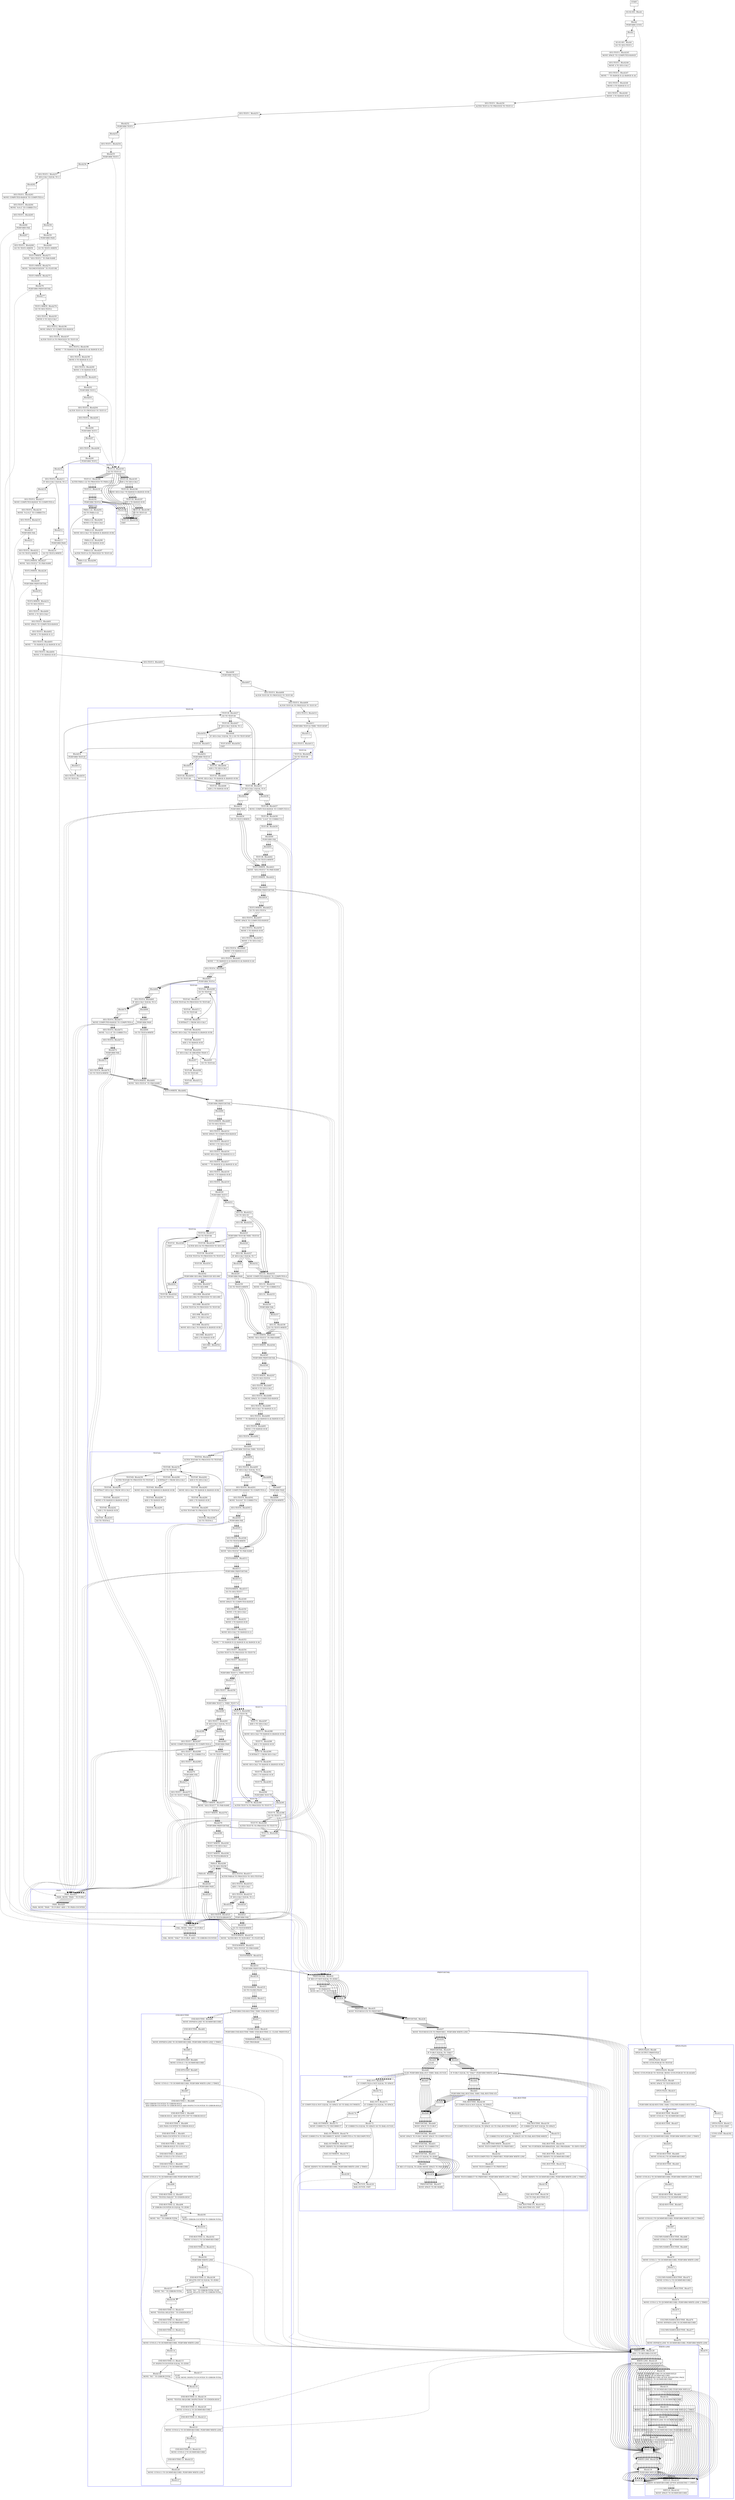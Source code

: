 digraph Cfg {
compound=true;
node [
shape = "record"
]

edge [
arrowtail = "empty"
]
Block0 [
label = "{START|}"
]
Block1 [
label = "{SG-02-001. Block1|}"
]
Block2 [
label = "{Block2|    PERFORM  CCVS1\l}"
]
subgraph cluster_1{
color = blue;
label = "OPEN-FILES";
Block6 [
label = "{OPEN-FILES. Block6|    OPEN     OUTPUT PRINT-FILE\l}"
]
Block7 [
label = "{OPEN-FILES. Block7|    MOVE CCVS-PGM-ID TO TEST-ID\l}"
]
Block8 [
label = "{OPEN-FILES. Block8|    MOVE CCVS-PGM-ID TO TEST-ID. MOVE CCVS-PGM-ID TO ID-AGAIN\l}"
]
Block9 [
label = "{OPEN-FILES. Block9|    MOVE    SPACE TO TEST-RESULTS\l}"
]
Block10 [
label = "{OPEN-FILES. Block10|}"
]
Block11 [
label = "{Block11|    PERFORM  HEAD-ROUTINE THRU COLUMN-NAMES-ROUTINE\l}"
]
subgraph cluster_2{
color = blue;
label = "HEAD-ROUTINE";
Block56 [
label = "{HEAD-ROUTINE. Block56|    MOVE CCVS-H-1 TO DUMMY-RECORD\l}"
]
Block57 [
label = "{HEAD-ROUTINE. Block57|}"
]
Block58 [
label = "{Block58|    MOVE CCVS-H-1 TO DUMMY-RECORD. PERFORM WRITE-LINE 2 TIMES\l}"
]
subgraph cluster_8{
color = blue;
label = "WRITE-LINE";
Block128 [
label = "{WRITE-LINE. Block128|    ADD 1 TO RECORD-COUNT\l}"
]
Block129 [
label = "{WRITE-LINE. Block129|    IF RECORD-COUNT GREATER 50\l}"
]
Block130 [
label = "{Block130|        MOVE DUMMY-RECORD TO DUMMY-HOLD\l        MOVE SPACE TO DUMMY-RECORD\l        WRITE DUMMY-RECORD AFTER ADVANCING PAGE\l        MOVE CCVS-C-1 TO DUMMY-RECORD\l}"
]
Block131 [
label = "{Block131|        MOVE CCVS-C-1 TO DUMMY-RECORD PERFORM WRT-LN\l}"
]
subgraph cluster_21{
color = blue;
label = "WRT-LN";
Block141 [
label = "{WRT-LN. Block141|    WRITE    DUMMY-RECORD AFTER ADVANCING 1 LINES\l}"
]
Block142 [
label = "{WRT-LN. Block142|    MOVE SPACE TO DUMMY-RECORD\l}"
]
Block141 -> Block142

}
Block131 -> Block141 [style=dashed]

Block132 [
label = "{Block132|        MOVE CCVS-C-2 TO DUMMY-RECORD\l}"
]
Block133 [
label = "{Block133|        MOVE CCVS-C-2 TO DUMMY-RECORD PERFORM WRT-LN 2 TIMES\l}"
]
subgraph cluster_22{
color = blue;
label = "WRT-LN";
Block141 [
label = "{WRT-LN. Block141|    WRITE    DUMMY-RECORD AFTER ADVANCING 1 LINES\l}"
]
Block142 [
label = "{WRT-LN. Block142|    MOVE SPACE TO DUMMY-RECORD\l}"
]
Block141 -> Block142

}
Block133 -> Block141 [style=dashed]

Block134 [
label = "{Block134|        MOVE HYPHEN-LINE TO DUMMY-RECORD\l}"
]
Block135 [
label = "{Block135|        MOVE HYPHEN-LINE TO DUMMY-RECORD PERFORM WRT-LN\l}"
]
subgraph cluster_23{
color = blue;
label = "WRT-LN";
Block141 [
label = "{WRT-LN. Block141|    WRITE    DUMMY-RECORD AFTER ADVANCING 1 LINES\l}"
]
Block142 [
label = "{WRT-LN. Block142|    MOVE SPACE TO DUMMY-RECORD\l}"
]
Block141 -> Block142

}
Block135 -> Block141 [style=dashed]

Block136 [
label = "{Block136|        MOVE DUMMY-HOLD TO DUMMY-RECORD\l        MOVE ZERO TO RECORD-COUNT\l}"
]
Block137 [
label = "{Block137|}"
]
Block138 [
label = "{WRITE-LINE. Block138|}"
]
Block139 [
label = "{Block139|    PERFORM WRT-LN\l}"
]
subgraph cluster_24{
color = blue;
label = "WRT-LN";
Block141 [
label = "{WRT-LN. Block141|    WRITE    DUMMY-RECORD AFTER ADVANCING 1 LINES\l}"
]
Block142 [
label = "{WRT-LN. Block142|    MOVE SPACE TO DUMMY-RECORD\l}"
]
Block141 -> Block142

}
Block139 -> Block141 [style=dashed]

Block140 [
label = "{Block140|}"
]
Block128 -> Block129
Block129 -> Block130
Block129 -> Block137
Block130 -> Block131
Block131 -> Block132
Block132 -> Block133
Block133 -> Block134
Block134 -> Block135
Block135 -> Block136
Block136 -> Block137
Block137 -> Block138
Block138 -> Block139
Block139 -> Block140

}
Block58 -> Block128 [style=dashed]

Block59 [
label = "{Block59|}"
]
Block60 [
label = "{HEAD-ROUTINE. Block60|    MOVE CCVS-H-2 TO DUMMY-RECORD\l}"
]
Block61 [
label = "{HEAD-ROUTINE. Block61|}"
]
Block62 [
label = "{Block62|    MOVE CCVS-H-2 TO DUMMY-RECORD. PERFORM WRITE-LINE 5 TIMES\l}"
]
subgraph cluster_9{
color = blue;
label = "WRITE-LINE";
Block128 [
label = "{WRITE-LINE. Block128|    ADD 1 TO RECORD-COUNT\l}"
]
Block129 [
label = "{WRITE-LINE. Block129|    IF RECORD-COUNT GREATER 50\l}"
]
Block130 [
label = "{Block130|        MOVE DUMMY-RECORD TO DUMMY-HOLD\l        MOVE SPACE TO DUMMY-RECORD\l        WRITE DUMMY-RECORD AFTER ADVANCING PAGE\l        MOVE CCVS-C-1 TO DUMMY-RECORD\l}"
]
Block131 [
label = "{Block131|        MOVE CCVS-C-1 TO DUMMY-RECORD PERFORM WRT-LN\l}"
]
Block131 -> Block141 [style=dashed]

Block132 [
label = "{Block132|        MOVE CCVS-C-2 TO DUMMY-RECORD\l}"
]
Block133 [
label = "{Block133|        MOVE CCVS-C-2 TO DUMMY-RECORD PERFORM WRT-LN 2 TIMES\l}"
]
Block133 -> Block141 [style=dashed]

Block134 [
label = "{Block134|        MOVE HYPHEN-LINE TO DUMMY-RECORD\l}"
]
Block135 [
label = "{Block135|        MOVE HYPHEN-LINE TO DUMMY-RECORD PERFORM WRT-LN\l}"
]
Block135 -> Block141 [style=dashed]

Block136 [
label = "{Block136|        MOVE DUMMY-HOLD TO DUMMY-RECORD\l        MOVE ZERO TO RECORD-COUNT\l}"
]
Block137 [
label = "{Block137|}"
]
Block138 [
label = "{WRITE-LINE. Block138|}"
]
Block139 [
label = "{Block139|    PERFORM WRT-LN\l}"
]
Block139 -> Block141 [style=dashed]

Block140 [
label = "{Block140|}"
]
Block128 -> Block129
Block129 -> Block130
Block129 -> Block137
Block130 -> Block131
Block131 -> Block132
Block132 -> Block133
Block133 -> Block134
Block134 -> Block135
Block135 -> Block136
Block136 -> Block137
Block137 -> Block138
Block138 -> Block139
Block139 -> Block140

}
Block62 -> Block128 [style=dashed]

Block63 [
label = "{Block63|}"
]
Block64 [
label = "{HEAD-ROUTINE. Block64|    MOVE CCVS-H-3 TO DUMMY-RECORD\l}"
]
Block65 [
label = "{HEAD-ROUTINE. Block65|}"
]
Block66 [
label = "{Block66|    MOVE CCVS-H-3 TO DUMMY-RECORD. PERFORM WRITE-LINE 3 TIMES\l}"
]
subgraph cluster_10{
color = blue;
label = "WRITE-LINE";
Block128 [
label = "{WRITE-LINE. Block128|    ADD 1 TO RECORD-COUNT\l}"
]
Block129 [
label = "{WRITE-LINE. Block129|    IF RECORD-COUNT GREATER 50\l}"
]
Block130 [
label = "{Block130|        MOVE DUMMY-RECORD TO DUMMY-HOLD\l        MOVE SPACE TO DUMMY-RECORD\l        WRITE DUMMY-RECORD AFTER ADVANCING PAGE\l        MOVE CCVS-C-1 TO DUMMY-RECORD\l}"
]
Block131 [
label = "{Block131|        MOVE CCVS-C-1 TO DUMMY-RECORD PERFORM WRT-LN\l}"
]
Block131 -> Block141 [style=dashed]

Block132 [
label = "{Block132|        MOVE CCVS-C-2 TO DUMMY-RECORD\l}"
]
Block133 [
label = "{Block133|        MOVE CCVS-C-2 TO DUMMY-RECORD PERFORM WRT-LN 2 TIMES\l}"
]
Block133 -> Block141 [style=dashed]

Block134 [
label = "{Block134|        MOVE HYPHEN-LINE TO DUMMY-RECORD\l}"
]
Block135 [
label = "{Block135|        MOVE HYPHEN-LINE TO DUMMY-RECORD PERFORM WRT-LN\l}"
]
Block135 -> Block141 [style=dashed]

Block136 [
label = "{Block136|        MOVE DUMMY-HOLD TO DUMMY-RECORD\l        MOVE ZERO TO RECORD-COUNT\l}"
]
Block137 [
label = "{Block137|}"
]
Block138 [
label = "{WRITE-LINE. Block138|}"
]
Block139 [
label = "{Block139|    PERFORM WRT-LN\l}"
]
Block139 -> Block141 [style=dashed]

Block140 [
label = "{Block140|}"
]
Block128 -> Block129
Block129 -> Block130
Block129 -> Block137
Block130 -> Block131
Block131 -> Block132
Block132 -> Block133
Block133 -> Block134
Block134 -> Block135
Block135 -> Block136
Block136 -> Block137
Block137 -> Block138
Block138 -> Block139
Block139 -> Block140

}
Block66 -> Block128 [style=dashed]

Block67 [
label = "{Block67|}"
]
Block68 [
label = "{COLUMN-NAMES-ROUTINE. Block68|    MOVE CCVS-C-1 TO DUMMY-RECORD\l}"
]
Block69 [
label = "{COLUMN-NAMES-ROUTINE. Block69|}"
]
Block70 [
label = "{Block70|    MOVE CCVS-C-1 TO DUMMY-RECORD. PERFORM WRITE-LINE\l}"
]
subgraph cluster_11{
color = blue;
label = "WRITE-LINE";
Block128 [
label = "{WRITE-LINE. Block128|    ADD 1 TO RECORD-COUNT\l}"
]
Block129 [
label = "{WRITE-LINE. Block129|    IF RECORD-COUNT GREATER 50\l}"
]
Block130 [
label = "{Block130|        MOVE DUMMY-RECORD TO DUMMY-HOLD\l        MOVE SPACE TO DUMMY-RECORD\l        WRITE DUMMY-RECORD AFTER ADVANCING PAGE\l        MOVE CCVS-C-1 TO DUMMY-RECORD\l}"
]
Block131 [
label = "{Block131|        MOVE CCVS-C-1 TO DUMMY-RECORD PERFORM WRT-LN\l}"
]
Block131 -> Block141 [style=dashed]

Block132 [
label = "{Block132|        MOVE CCVS-C-2 TO DUMMY-RECORD\l}"
]
Block133 [
label = "{Block133|        MOVE CCVS-C-2 TO DUMMY-RECORD PERFORM WRT-LN 2 TIMES\l}"
]
Block133 -> Block141 [style=dashed]

Block134 [
label = "{Block134|        MOVE HYPHEN-LINE TO DUMMY-RECORD\l}"
]
Block135 [
label = "{Block135|        MOVE HYPHEN-LINE TO DUMMY-RECORD PERFORM WRT-LN\l}"
]
Block135 -> Block141 [style=dashed]

Block136 [
label = "{Block136|        MOVE DUMMY-HOLD TO DUMMY-RECORD\l        MOVE ZERO TO RECORD-COUNT\l}"
]
Block137 [
label = "{Block137|}"
]
Block138 [
label = "{WRITE-LINE. Block138|}"
]
Block139 [
label = "{Block139|    PERFORM WRT-LN\l}"
]
Block139 -> Block141 [style=dashed]

Block140 [
label = "{Block140|}"
]
Block128 -> Block129
Block129 -> Block130
Block129 -> Block137
Block130 -> Block131
Block131 -> Block132
Block132 -> Block133
Block133 -> Block134
Block134 -> Block135
Block135 -> Block136
Block136 -> Block137
Block137 -> Block138
Block138 -> Block139
Block139 -> Block140

}
Block70 -> Block128 [style=dashed]

Block71 [
label = "{Block71|}"
]
Block72 [
label = "{COLUMN-NAMES-ROUTINE. Block72|    MOVE CCVS-C-2 TO DUMMY-RECORD\l}"
]
Block73 [
label = "{COLUMN-NAMES-ROUTINE. Block73|}"
]
Block74 [
label = "{Block74|    MOVE CCVS-C-2 TO DUMMY-RECORD. PERFORM WRITE-LINE 2 TIMES\l}"
]
subgraph cluster_12{
color = blue;
label = "WRITE-LINE";
Block128 [
label = "{WRITE-LINE. Block128|    ADD 1 TO RECORD-COUNT\l}"
]
Block129 [
label = "{WRITE-LINE. Block129|    IF RECORD-COUNT GREATER 50\l}"
]
Block130 [
label = "{Block130|        MOVE DUMMY-RECORD TO DUMMY-HOLD\l        MOVE SPACE TO DUMMY-RECORD\l        WRITE DUMMY-RECORD AFTER ADVANCING PAGE\l        MOVE CCVS-C-1 TO DUMMY-RECORD\l}"
]
Block131 [
label = "{Block131|        MOVE CCVS-C-1 TO DUMMY-RECORD PERFORM WRT-LN\l}"
]
Block131 -> Block141 [style=dashed]

Block132 [
label = "{Block132|        MOVE CCVS-C-2 TO DUMMY-RECORD\l}"
]
Block133 [
label = "{Block133|        MOVE CCVS-C-2 TO DUMMY-RECORD PERFORM WRT-LN 2 TIMES\l}"
]
Block133 -> Block141 [style=dashed]

Block134 [
label = "{Block134|        MOVE HYPHEN-LINE TO DUMMY-RECORD\l}"
]
Block135 [
label = "{Block135|        MOVE HYPHEN-LINE TO DUMMY-RECORD PERFORM WRT-LN\l}"
]
Block135 -> Block141 [style=dashed]

Block136 [
label = "{Block136|        MOVE DUMMY-HOLD TO DUMMY-RECORD\l        MOVE ZERO TO RECORD-COUNT\l}"
]
Block137 [
label = "{Block137|}"
]
Block138 [
label = "{WRITE-LINE. Block138|}"
]
Block139 [
label = "{Block139|    PERFORM WRT-LN\l}"
]
Block139 -> Block141 [style=dashed]

Block140 [
label = "{Block140|}"
]
Block128 -> Block129
Block129 -> Block130
Block129 -> Block137
Block130 -> Block131
Block131 -> Block132
Block132 -> Block133
Block133 -> Block134
Block134 -> Block135
Block135 -> Block136
Block136 -> Block137
Block137 -> Block138
Block138 -> Block139
Block139 -> Block140

}
Block74 -> Block128 [style=dashed]

Block75 [
label = "{Block75|}"
]
Block76 [
label = "{COLUMN-NAMES-ROUTINE. Block76|    MOVE HYPHEN-LINE TO DUMMY-RECORD\l}"
]
Block77 [
label = "{COLUMN-NAMES-ROUTINE. Block77|}"
]
Block78 [
label = "{Block78|    MOVE HYPHEN-LINE TO DUMMY-RECORD. PERFORM WRITE-LINE\l}"
]
subgraph cluster_13{
color = blue;
label = "WRITE-LINE";
Block128 [
label = "{WRITE-LINE. Block128|    ADD 1 TO RECORD-COUNT\l}"
]
Block129 [
label = "{WRITE-LINE. Block129|    IF RECORD-COUNT GREATER 50\l}"
]
Block130 [
label = "{Block130|        MOVE DUMMY-RECORD TO DUMMY-HOLD\l        MOVE SPACE TO DUMMY-RECORD\l        WRITE DUMMY-RECORD AFTER ADVANCING PAGE\l        MOVE CCVS-C-1 TO DUMMY-RECORD\l}"
]
Block131 [
label = "{Block131|        MOVE CCVS-C-1 TO DUMMY-RECORD PERFORM WRT-LN\l}"
]
Block131 -> Block141 [style=dashed]

Block132 [
label = "{Block132|        MOVE CCVS-C-2 TO DUMMY-RECORD\l}"
]
Block133 [
label = "{Block133|        MOVE CCVS-C-2 TO DUMMY-RECORD PERFORM WRT-LN 2 TIMES\l}"
]
Block133 -> Block141 [style=dashed]

Block134 [
label = "{Block134|        MOVE HYPHEN-LINE TO DUMMY-RECORD\l}"
]
Block135 [
label = "{Block135|        MOVE HYPHEN-LINE TO DUMMY-RECORD PERFORM WRT-LN\l}"
]
Block135 -> Block141 [style=dashed]

Block136 [
label = "{Block136|        MOVE DUMMY-HOLD TO DUMMY-RECORD\l        MOVE ZERO TO RECORD-COUNT\l}"
]
Block137 [
label = "{Block137|}"
]
Block138 [
label = "{WRITE-LINE. Block138|}"
]
Block139 [
label = "{Block139|    PERFORM WRT-LN\l}"
]
Block139 -> Block141 [style=dashed]

Block140 [
label = "{Block140|}"
]
Block128 -> Block129
Block129 -> Block130
Block129 -> Block137
Block130 -> Block131
Block131 -> Block132
Block132 -> Block133
Block133 -> Block134
Block134 -> Block135
Block135 -> Block136
Block136 -> Block137
Block137 -> Block138
Block138 -> Block139
Block139 -> Block140

}
Block78 -> Block128 [style=dashed]

Block79 [
label = "{Block79|}"
]
Block56 -> Block57
Block57 -> Block58
Block58 -> Block59
Block59 -> Block60
Block60 -> Block61
Block61 -> Block62
Block62 -> Block63
Block63 -> Block64
Block64 -> Block65
Block65 -> Block66
Block66 -> Block67
Block67 -> Block68
Block68 -> Block69
Block69 -> Block70
Block70 -> Block71
Block71 -> Block72
Block72 -> Block73
Block73 -> Block74
Block74 -> Block75
Block75 -> Block76
Block76 -> Block77
Block77 -> Block78
Block78 -> Block79

}
Block11 -> Block56 [style=dashed]

Block12 [
label = "{Block12|}"
]
Block13 [
label = "{OPEN-FILES. Block13|    GO TO CCVS1-EXIT\l}"
]
Block182 [
label = "{CCVS1-EXIT. Block182|    EXIT\l}"
]
Block6 -> Block7
Block7 -> Block8
Block8 -> Block9
Block9 -> Block10
Block10 -> Block11
Block11 -> Block12
Block12 -> Block13
Block13 -> Block182

}
Block2 -> Block6 [style=dashed]

Block3 [
label = "{Block3|}"
]
Block4 [
label = "{SG-02-001. Block4|    GO TO    SEG-TEST-1\l}"
]
Block245 [
label = "{SEG-TEST-1. Block245|    MOVE SPACE TO COMPUTED-RANGE\l}"
]
Block246 [
label = "{SEG-TEST-1. Block246|    MOVE 4 TO SEG-CALC\l}"
]
Block247 [
label = "{SEG-TEST-1. Block247|    MOVE \"-\" TO RANGE-X (2) RANGE-X (4)\l}"
]
Block248 [
label = "{SEG-TEST-1. Block248|    MOVE 4 TO RANGE-X (1)\l}"
]
Block249 [
label = "{SEG-TEST-1. Block249|    MOVE 3 TO RANGE-SUB\l}"
]
Block250 [
label = "{SEG-TEST-1. Block250|    ALTER TEST-1A TO PROCEED TO TEST-1C\l}"
]
Block251 [
label = "{SEG-TEST-1. Block251|}"
]
Block252 [
label = "{Block252|    PERFORM TEST-1\l}"
]
subgraph cluster_38{
color = blue;
label = "TEST-1A";
Block183 [
label = "{TEST-1A. Block183|    GO TO TEST-1D\l}"
]
Block194 [
label = "{TEST-1D. Block194|    EXIT\l}"
]
Block185 [
label = "{TEST-1B. Block185|    ADD 2 TO SEG-CALC\l}"
]
Block186 [
label = "{TEST-1B. Block186|    MOVE SEG-CALC TO RANGE-X (RANGE-SUB)\l}"
]
Block187 [
label = "{TEST-1B. Block187|    ADD 2 TO RANGE-SUB\l}"
]
Block188 [
label = "{TEST-1B. Block188|    GO TO TEST-1D\l}"
]
Block190 [
label = "{TEST-1C. Block190|    ALTER PARA-1-22 TO PROCEED TO PARA-2-22\l}"
]
Block191 [
label = "{TEST-1C. Block191|}"
]
Block192 [
label = "{Block192|    PERFORM TEST22\l}"
]
subgraph cluster_30{
color = blue;
label = "PARA-1-22";
Block292 [
label = "{PARA-1-22. Block292|    GO TO PARA-3-22\l}"
]
Block298 [
label = "{PARA-3-22. Block298|    EXIT\l}"
]
Block294 [
label = "{PARA-2-22. Block294|    MOVE 0 TO SEG-CALC\l}"
]
Block295 [
label = "{PARA-2-22. Block295|    MOVE SEG-CALC TO RANGE-X (RANGE-SUB)\l}"
]
Block296 [
label = "{PARA-2-22. Block296|    ADD 2 TO RANGE-SUB\l}"
]
Block297 [
label = "{PARA-2-22. Block297|    ALTER TEST-1A TO PROCEED TO TEST-1B\l}"
]
Block292 -> Block298
Block292 -> Block294
Block294 -> Block295
Block295 -> Block296
Block296 -> Block297
Block297 -> Block298

}
Block192 -> Block292 [style=dashed]

Block193 [
label = "{Block193|}"
]
Block183 -> Block194
Block183 -> Block185
Block183 -> Block190
Block185 -> Block186
Block186 -> Block187
Block187 -> Block188
Block188 -> Block194
Block190 -> Block191
Block191 -> Block192
Block192 -> Block193
Block193 -> Block194

}
Block252 -> Block183 [style=dashed]

Block253 [
label = "{Block253|}"
]
Block254 [
label = "{SEG-TEST-1. Block254|}"
]
Block255 [
label = "{Block255|    PERFORM TEST-1\l}"
]
subgraph cluster_39{
color = blue;
label = "TEST-1A";
Block183 [
label = "{TEST-1A. Block183|    GO TO TEST-1D\l}"
]
Block194 [
label = "{TEST-1D. Block194|    EXIT\l}"
]
Block185 [
label = "{TEST-1B. Block185|    ADD 2 TO SEG-CALC\l}"
]
Block186 [
label = "{TEST-1B. Block186|    MOVE SEG-CALC TO RANGE-X (RANGE-SUB)\l}"
]
Block187 [
label = "{TEST-1B. Block187|    ADD 2 TO RANGE-SUB\l}"
]
Block188 [
label = "{TEST-1B. Block188|    GO TO TEST-1D\l}"
]
Block190 [
label = "{TEST-1C. Block190|    ALTER PARA-1-22 TO PROCEED TO PARA-2-22\l}"
]
Block191 [
label = "{TEST-1C. Block191|}"
]
Block192 [
label = "{Block192|    PERFORM TEST22\l}"
]
Block192 -> Block292 [style=dashed]

Block193 [
label = "{Block193|}"
]
Block183 -> Block194
Block183 -> Block185
Block183 -> Block190
Block185 -> Block186
Block186 -> Block187
Block187 -> Block188
Block188 -> Block194
Block190 -> Block191
Block191 -> Block192
Block192 -> Block193
Block193 -> Block194

}
Block255 -> Block183 [style=dashed]

Block256 [
label = "{Block256|}"
]
Block257 [
label = "{SEG-TEST-1. Block257|    IF SEG-CALC EQUAL TO 2\l}"
]
Block258 [
label = "{Block258|}"
]
Block259 [
label = "{Block259|        PERFORM PASS\l}"
]
subgraph cluster_40{
color = blue;
label = "PASS";
Block25 [
label = "{PASS. Block25|PASS.  MOVE \"PASS \" TO P-OR-F\l}"
]
Block26 [
label = "{PASS. Block26|PASS.  MOVE \"PASS \" TO P-OR-F.  ADD 1 TO PASS-COUNTER\l}"
]
Block25 -> Block26

}
Block259 -> Block25 [style=dashed]

Block260 [
label = "{Block260|        GO TO TEST-1-WRITE\l}"
]
Block273 [
label = "{TEST-1-WRITE. Block273|    MOVE \"SEG-TEST-1\" TO PAR-NAME\l}"
]
Block274 [
label = "{TEST-1-WRITE. Block274|    MOVE \"SEGMENTATION\" TO FEATURE\l}"
]
Block275 [
label = "{TEST-1-WRITE. Block275|}"
]
Block276 [
label = "{Block276|    PERFORM PRINT-DETAIL\l}"
]
subgraph cluster_43{
color = blue;
label = "PRINT-DETAIL";
Block32 [
label = "{PRINT-DETAIL. Block32|    IF REC-CT NOT EQUAL TO ZERO\l}"
]
Block33 [
label = "{Block33|            MOVE \".\" TO PARDOT-X\l            MOVE REC-CT TO DOTVALUE\l}"
]
Block34 [
label = "{Block34|}"
]
Block35 [
label = "{PRINT-DETAIL. Block35|    MOVE     TEST-RESULTS TO PRINT-REC\l}"
]
Block36 [
label = "{PRINT-DETAIL. Block36|}"
]
Block37 [
label = "{Block37|    MOVE     TEST-RESULTS TO PRINT-REC. PERFORM WRITE-LINE\l}"
]
subgraph cluster_4{
color = blue;
label = "WRITE-LINE";
Block128 [
label = "{WRITE-LINE. Block128|    ADD 1 TO RECORD-COUNT\l}"
]
Block129 [
label = "{WRITE-LINE. Block129|    IF RECORD-COUNT GREATER 50\l}"
]
Block130 [
label = "{Block130|        MOVE DUMMY-RECORD TO DUMMY-HOLD\l        MOVE SPACE TO DUMMY-RECORD\l        WRITE DUMMY-RECORD AFTER ADVANCING PAGE\l        MOVE CCVS-C-1 TO DUMMY-RECORD\l}"
]
Block131 [
label = "{Block131|        MOVE CCVS-C-1 TO DUMMY-RECORD PERFORM WRT-LN\l}"
]
Block131 -> Block141 [style=dashed]

Block132 [
label = "{Block132|        MOVE CCVS-C-2 TO DUMMY-RECORD\l}"
]
Block133 [
label = "{Block133|        MOVE CCVS-C-2 TO DUMMY-RECORD PERFORM WRT-LN 2 TIMES\l}"
]
Block133 -> Block141 [style=dashed]

Block134 [
label = "{Block134|        MOVE HYPHEN-LINE TO DUMMY-RECORD\l}"
]
Block135 [
label = "{Block135|        MOVE HYPHEN-LINE TO DUMMY-RECORD PERFORM WRT-LN\l}"
]
Block135 -> Block141 [style=dashed]

Block136 [
label = "{Block136|        MOVE DUMMY-HOLD TO DUMMY-RECORD\l        MOVE ZERO TO RECORD-COUNT\l}"
]
Block137 [
label = "{Block137|}"
]
Block138 [
label = "{WRITE-LINE. Block138|}"
]
Block139 [
label = "{Block139|    PERFORM WRT-LN\l}"
]
Block139 -> Block141 [style=dashed]

Block140 [
label = "{Block140|}"
]
Block128 -> Block129
Block129 -> Block130
Block129 -> Block137
Block130 -> Block131
Block131 -> Block132
Block132 -> Block133
Block133 -> Block134
Block134 -> Block135
Block135 -> Block136
Block136 -> Block137
Block137 -> Block138
Block138 -> Block139
Block139 -> Block140

}
Block37 -> Block128 [style=dashed]

Block38 [
label = "{Block38|}"
]
Block39 [
label = "{PRINT-DETAIL. Block39|    IF P-OR-F EQUAL TO \"FAIL*\"\l}"
]
Block40 [
label = "{Block40|}"
]
Block41 [
label = "{Block41|    IF P-OR-F EQUAL TO \"FAIL*\"  PERFORM WRITE-LINE\l}"
]
subgraph cluster_5{
color = blue;
label = "WRITE-LINE";
Block128 [
label = "{WRITE-LINE. Block128|    ADD 1 TO RECORD-COUNT\l}"
]
Block129 [
label = "{WRITE-LINE. Block129|    IF RECORD-COUNT GREATER 50\l}"
]
Block130 [
label = "{Block130|        MOVE DUMMY-RECORD TO DUMMY-HOLD\l        MOVE SPACE TO DUMMY-RECORD\l        WRITE DUMMY-RECORD AFTER ADVANCING PAGE\l        MOVE CCVS-C-1 TO DUMMY-RECORD\l}"
]
Block131 [
label = "{Block131|        MOVE CCVS-C-1 TO DUMMY-RECORD PERFORM WRT-LN\l}"
]
Block131 -> Block141 [style=dashed]

Block132 [
label = "{Block132|        MOVE CCVS-C-2 TO DUMMY-RECORD\l}"
]
Block133 [
label = "{Block133|        MOVE CCVS-C-2 TO DUMMY-RECORD PERFORM WRT-LN 2 TIMES\l}"
]
Block133 -> Block141 [style=dashed]

Block134 [
label = "{Block134|        MOVE HYPHEN-LINE TO DUMMY-RECORD\l}"
]
Block135 [
label = "{Block135|        MOVE HYPHEN-LINE TO DUMMY-RECORD PERFORM WRT-LN\l}"
]
Block135 -> Block141 [style=dashed]

Block136 [
label = "{Block136|        MOVE DUMMY-HOLD TO DUMMY-RECORD\l        MOVE ZERO TO RECORD-COUNT\l}"
]
Block137 [
label = "{Block137|}"
]
Block138 [
label = "{WRITE-LINE. Block138|}"
]
Block139 [
label = "{Block139|    PERFORM WRT-LN\l}"
]
Block139 -> Block141 [style=dashed]

Block140 [
label = "{Block140|}"
]
Block128 -> Block129
Block129 -> Block130
Block129 -> Block137
Block130 -> Block131
Block131 -> Block132
Block132 -> Block133
Block133 -> Block134
Block134 -> Block135
Block135 -> Block136
Block136 -> Block137
Block137 -> Block138
Block138 -> Block139
Block139 -> Block140

}
Block41 -> Block128 [style=dashed]

Block42 [
label = "{Block42|}"
]
Block43 [
label = "{Block43|       PERFORM FAIL-ROUTINE THRU FAIL-ROUTINE-EX\l}"
]
subgraph cluster_6{
color = blue;
label = "FAIL-ROUTINE";
Block146 [
label = "{FAIL-ROUTINE. Block146|    IF COMPUTED-X NOT EQUAL TO SPACE\l}"
]
Block147 [
label = "{Block147|    IF COMPUTED-X NOT EQUAL TO SPACE GO TO FAIL-ROUTINE-WRITE\l}"
]
Block161 [
label = "{FAIL-ROUTINE-WRITE. Block161|    MOVE TEST-COMPUTED TO PRINT-REC\l}"
]
Block162 [
label = "{Block162|    MOVE TEST-COMPUTED TO PRINT-REC PERFORM WRITE-LINE\l}"
]
subgraph cluster_27{
color = blue;
label = "WRITE-LINE";
Block128 [
label = "{WRITE-LINE. Block128|    ADD 1 TO RECORD-COUNT\l}"
]
Block129 [
label = "{WRITE-LINE. Block129|    IF RECORD-COUNT GREATER 50\l}"
]
Block130 [
label = "{Block130|        MOVE DUMMY-RECORD TO DUMMY-HOLD\l        MOVE SPACE TO DUMMY-RECORD\l        WRITE DUMMY-RECORD AFTER ADVANCING PAGE\l        MOVE CCVS-C-1 TO DUMMY-RECORD\l}"
]
Block131 [
label = "{Block131|        MOVE CCVS-C-1 TO DUMMY-RECORD PERFORM WRT-LN\l}"
]
Block131 -> Block141 [style=dashed]

Block132 [
label = "{Block132|        MOVE CCVS-C-2 TO DUMMY-RECORD\l}"
]
Block133 [
label = "{Block133|        MOVE CCVS-C-2 TO DUMMY-RECORD PERFORM WRT-LN 2 TIMES\l}"
]
Block133 -> Block141 [style=dashed]

Block134 [
label = "{Block134|        MOVE HYPHEN-LINE TO DUMMY-RECORD\l}"
]
Block135 [
label = "{Block135|        MOVE HYPHEN-LINE TO DUMMY-RECORD PERFORM WRT-LN\l}"
]
Block135 -> Block141 [style=dashed]

Block136 [
label = "{Block136|        MOVE DUMMY-HOLD TO DUMMY-RECORD\l        MOVE ZERO TO RECORD-COUNT\l}"
]
Block137 [
label = "{Block137|}"
]
Block138 [
label = "{WRITE-LINE. Block138|}"
]
Block139 [
label = "{Block139|    PERFORM WRT-LN\l}"
]
Block139 -> Block141 [style=dashed]

Block140 [
label = "{Block140|}"
]
Block128 -> Block129
Block129 -> Block130
Block129 -> Block137
Block130 -> Block131
Block131 -> Block132
Block132 -> Block133
Block133 -> Block134
Block134 -> Block135
Block135 -> Block136
Block136 -> Block137
Block137 -> Block138
Block138 -> Block139
Block139 -> Block140

}
Block162 -> Block128 [style=dashed]

Block163 [
label = "{Block163|    MOVE TEST-CORRECT TO PRINT-REC\l}"
]
Block164 [
label = "{Block164|    MOVE TEST-CORRECT TO PRINT-REC PERFORM WRITE-LINE 2 TIMES\l}"
]
subgraph cluster_28{
color = blue;
label = "WRITE-LINE";
Block128 [
label = "{WRITE-LINE. Block128|    ADD 1 TO RECORD-COUNT\l}"
]
Block129 [
label = "{WRITE-LINE. Block129|    IF RECORD-COUNT GREATER 50\l}"
]
Block130 [
label = "{Block130|        MOVE DUMMY-RECORD TO DUMMY-HOLD\l        MOVE SPACE TO DUMMY-RECORD\l        WRITE DUMMY-RECORD AFTER ADVANCING PAGE\l        MOVE CCVS-C-1 TO DUMMY-RECORD\l}"
]
Block131 [
label = "{Block131|        MOVE CCVS-C-1 TO DUMMY-RECORD PERFORM WRT-LN\l}"
]
Block131 -> Block141 [style=dashed]

Block132 [
label = "{Block132|        MOVE CCVS-C-2 TO DUMMY-RECORD\l}"
]
Block133 [
label = "{Block133|        MOVE CCVS-C-2 TO DUMMY-RECORD PERFORM WRT-LN 2 TIMES\l}"
]
Block133 -> Block141 [style=dashed]

Block134 [
label = "{Block134|        MOVE HYPHEN-LINE TO DUMMY-RECORD\l}"
]
Block135 [
label = "{Block135|        MOVE HYPHEN-LINE TO DUMMY-RECORD PERFORM WRT-LN\l}"
]
Block135 -> Block141 [style=dashed]

Block136 [
label = "{Block136|        MOVE DUMMY-HOLD TO DUMMY-RECORD\l        MOVE ZERO TO RECORD-COUNT\l}"
]
Block137 [
label = "{Block137|}"
]
Block138 [
label = "{WRITE-LINE. Block138|}"
]
Block139 [
label = "{Block139|    PERFORM WRT-LN\l}"
]
Block139 -> Block141 [style=dashed]

Block140 [
label = "{Block140|}"
]
Block128 -> Block129
Block129 -> Block130
Block129 -> Block137
Block130 -> Block131
Block131 -> Block132
Block132 -> Block133
Block133 -> Block134
Block134 -> Block135
Block135 -> Block136
Block136 -> Block137
Block137 -> Block138
Block138 -> Block139
Block139 -> Block140

}
Block164 -> Block128 [style=dashed]

Block165 [
label = "{Block165|}"
]
Block166 [
label = "{FAIL-ROUTINE-EX. Block166|FAIL-ROUTINE-EX. EXIT\l}"
]
Block149 [
label = "{Block149|}"
]
Block150 [
label = "{FAIL-ROUTINE. Block150|    IF CORRECT-X NOT EQUAL TO SPACE\l}"
]
Block151 [
label = "{Block151|    IF CORRECT-X NOT EQUAL TO SPACE GO TO FAIL-ROUTINE-WRITE\l}"
]
Block153 [
label = "{Block153|}"
]
Block154 [
label = "{FAIL-ROUTINE. Block154|    MOVE \"NO FURTHER INFORMATION, SEE PROGRAM.\" TO INFO-TEXT\l}"
]
Block155 [
label = "{FAIL-ROUTINE. Block155|    MOVE XXINFO TO DUMMY-RECORD\l}"
]
Block156 [
label = "{FAIL-ROUTINE. Block156|}"
]
Block157 [
label = "{Block157|    MOVE XXINFO TO DUMMY-RECORD. PERFORM WRITE-LINE 2 TIMES\l}"
]
subgraph cluster_26{
color = blue;
label = "WRITE-LINE";
Block128 [
label = "{WRITE-LINE. Block128|    ADD 1 TO RECORD-COUNT\l}"
]
Block129 [
label = "{WRITE-LINE. Block129|    IF RECORD-COUNT GREATER 50\l}"
]
Block130 [
label = "{Block130|        MOVE DUMMY-RECORD TO DUMMY-HOLD\l        MOVE SPACE TO DUMMY-RECORD\l        WRITE DUMMY-RECORD AFTER ADVANCING PAGE\l        MOVE CCVS-C-1 TO DUMMY-RECORD\l}"
]
Block131 [
label = "{Block131|        MOVE CCVS-C-1 TO DUMMY-RECORD PERFORM WRT-LN\l}"
]
Block131 -> Block141 [style=dashed]

Block132 [
label = "{Block132|        MOVE CCVS-C-2 TO DUMMY-RECORD\l}"
]
Block133 [
label = "{Block133|        MOVE CCVS-C-2 TO DUMMY-RECORD PERFORM WRT-LN 2 TIMES\l}"
]
Block133 -> Block141 [style=dashed]

Block134 [
label = "{Block134|        MOVE HYPHEN-LINE TO DUMMY-RECORD\l}"
]
Block135 [
label = "{Block135|        MOVE HYPHEN-LINE TO DUMMY-RECORD PERFORM WRT-LN\l}"
]
Block135 -> Block141 [style=dashed]

Block136 [
label = "{Block136|        MOVE DUMMY-HOLD TO DUMMY-RECORD\l        MOVE ZERO TO RECORD-COUNT\l}"
]
Block137 [
label = "{Block137|}"
]
Block138 [
label = "{WRITE-LINE. Block138|}"
]
Block139 [
label = "{Block139|    PERFORM WRT-LN\l}"
]
Block139 -> Block141 [style=dashed]

Block140 [
label = "{Block140|}"
]
Block128 -> Block129
Block129 -> Block130
Block129 -> Block137
Block130 -> Block131
Block131 -> Block132
Block132 -> Block133
Block133 -> Block134
Block134 -> Block135
Block135 -> Block136
Block136 -> Block137
Block137 -> Block138
Block138 -> Block139
Block139 -> Block140

}
Block157 -> Block128 [style=dashed]

Block158 [
label = "{Block158|}"
]
Block159 [
label = "{FAIL-ROUTINE. Block159|    GO TO FAIL-ROUTINE-EX\l}"
]
Block146 -> Block147
Block146 -> Block149
Block147 -> Block161
Block161 -> Block162
Block162 -> Block163
Block163 -> Block164
Block164 -> Block165
Block165 -> Block166
Block149 -> Block150
Block150 -> Block151
Block150 -> Block153
Block151 -> Block161
Block153 -> Block154
Block154 -> Block155
Block155 -> Block156
Block156 -> Block157
Block157 -> Block158
Block158 -> Block159
Block159 -> Block166

}
Block43 -> Block146 [style=dashed]

Block44 [
label = "{Block44|}"
]
Block48 [
label = "{Block48|}"
]
Block49 [
label = "{PRINT-DETAIL. Block49|    MOVE SPACE TO P-OR-F\l}"
]
Block50 [
label = "{PRINT-DETAIL. Block50|    MOVE SPACE TO P-OR-F. MOVE SPACE TO COMPUTED-X\l}"
]
Block51 [
label = "{PRINT-DETAIL. Block51|    MOVE SPACE TO CORRECT-X\l}"
]
Block52 [
label = "{PRINT-DETAIL. Block52|    IF     REC-CT EQUAL TO ZERO\l}"
]
Block53 [
label = "{Block53|    IF     REC-CT EQUAL TO ZERO  MOVE SPACE TO PAR-NAME\l}"
]
Block54 [
label = "{Block54|}"
]
Block55 [
label = "{PRINT-DETAIL. Block55|    MOVE     SPACE TO RE-MARK\l}"
]
Block45 [
label = "{Block45|         ELSE\l}"
]
Block46 [
label = "{Block46|         ELSE PERFORM BAIL-OUT THRU BAIL-OUT-EX\l}"
]
subgraph cluster_7{
color = blue;
label = "BAIL-OUT";
Block167 [
label = "{BAIL-OUT. Block167|    IF COMPUTED-A NOT EQUAL TO SPACE\l}"
]
Block168 [
label = "{Block168|    IF COMPUTED-A NOT EQUAL TO SPACE GO TO BAIL-OUT-WRITE\l}"
]
Block175 [
label = "{BAIL-OUT-WRITE. Block175|    MOVE CORRECT-A TO XXCORRECT\l}"
]
Block176 [
label = "{BAIL-OUT-WRITE. Block176|    MOVE CORRECT-A TO XXCORRECT. MOVE COMPUTED-A TO XXCOMPUTED\l}"
]
Block177 [
label = "{BAIL-OUT-WRITE. Block177|    MOVE XXINFO TO DUMMY-RECORD\l}"
]
Block178 [
label = "{BAIL-OUT-WRITE. Block178|}"
]
Block179 [
label = "{Block179|    MOVE XXINFO TO DUMMY-RECORD. PERFORM WRITE-LINE 2 TIMES\l}"
]
subgraph cluster_29{
color = blue;
label = "WRITE-LINE";
Block128 [
label = "{WRITE-LINE. Block128|    ADD 1 TO RECORD-COUNT\l}"
]
Block129 [
label = "{WRITE-LINE. Block129|    IF RECORD-COUNT GREATER 50\l}"
]
Block130 [
label = "{Block130|        MOVE DUMMY-RECORD TO DUMMY-HOLD\l        MOVE SPACE TO DUMMY-RECORD\l        WRITE DUMMY-RECORD AFTER ADVANCING PAGE\l        MOVE CCVS-C-1 TO DUMMY-RECORD\l}"
]
Block131 [
label = "{Block131|        MOVE CCVS-C-1 TO DUMMY-RECORD PERFORM WRT-LN\l}"
]
Block131 -> Block141 [style=dashed]

Block132 [
label = "{Block132|        MOVE CCVS-C-2 TO DUMMY-RECORD\l}"
]
Block133 [
label = "{Block133|        MOVE CCVS-C-2 TO DUMMY-RECORD PERFORM WRT-LN 2 TIMES\l}"
]
Block133 -> Block141 [style=dashed]

Block134 [
label = "{Block134|        MOVE HYPHEN-LINE TO DUMMY-RECORD\l}"
]
Block135 [
label = "{Block135|        MOVE HYPHEN-LINE TO DUMMY-RECORD PERFORM WRT-LN\l}"
]
Block135 -> Block141 [style=dashed]

Block136 [
label = "{Block136|        MOVE DUMMY-HOLD TO DUMMY-RECORD\l        MOVE ZERO TO RECORD-COUNT\l}"
]
Block137 [
label = "{Block137|}"
]
Block138 [
label = "{WRITE-LINE. Block138|}"
]
Block139 [
label = "{Block139|    PERFORM WRT-LN\l}"
]
Block139 -> Block141 [style=dashed]

Block140 [
label = "{Block140|}"
]
Block128 -> Block129
Block129 -> Block130
Block129 -> Block137
Block130 -> Block131
Block131 -> Block132
Block132 -> Block133
Block133 -> Block134
Block134 -> Block135
Block135 -> Block136
Block136 -> Block137
Block137 -> Block138
Block138 -> Block139
Block139 -> Block140

}
Block179 -> Block128 [style=dashed]

Block180 [
label = "{Block180|}"
]
Block181 [
label = "{BAIL-OUT-EX. Block181|BAIL-OUT-EX. EXIT\l}"
]
Block170 [
label = "{Block170|}"
]
Block171 [
label = "{BAIL-OUT. Block171|    IF CORRECT-A EQUAL TO SPACE\l}"
]
Block172 [
label = "{Block172|    IF CORRECT-A EQUAL TO SPACE GO TO BAIL-OUT-EX\l}"
]
Block174 [
label = "{Block174|}"
]
Block167 -> Block168
Block167 -> Block170
Block168 -> Block175
Block175 -> Block176
Block176 -> Block177
Block177 -> Block178
Block178 -> Block179
Block179 -> Block180
Block180 -> Block181
Block170 -> Block171
Block171 -> Block172
Block171 -> Block174
Block172 -> Block181
Block174 -> Block175

}
Block46 -> Block167 [style=dashed]

Block47 [
label = "{Block47|}"
]
Block32 -> Block33
Block32 -> Block34
Block33 -> Block34
Block34 -> Block35
Block35 -> Block36
Block36 -> Block37
Block37 -> Block38
Block38 -> Block39
Block39 -> Block40
Block39 -> Block45
Block40 -> Block41
Block41 -> Block42
Block42 -> Block43
Block43 -> Block44
Block44 -> Block48
Block48 -> Block49
Block49 -> Block50
Block50 -> Block51
Block51 -> Block52
Block52 -> Block53
Block52 -> Block54
Block53 -> Block54
Block54 -> Block55
Block45 -> Block46
Block46 -> Block47
Block47 -> Block48

}
Block276 -> Block32 [style=dashed]

Block277 [
label = "{Block277|}"
]
Block278 [
label = "{TEST-1-WRITE. Block278|    GO TO SEG-TEST-2\l}"
]
Block195 [
label = "{SEG-TEST-2. Block195|    MOVE 0 TO SEG-CALC\l}"
]
Block196 [
label = "{SEG-TEST-2. Block196|    MOVE SPACE TO COMPUTED-RANGE\l}"
]
Block197 [
label = "{SEG-TEST-2. Block197|    ALTER TEST-1A TO PROCEED TO TEST-1B\l}"
]
Block198 [
label = "{SEG-TEST-2. Block198|    MOVE \"-\" TO RANGE-X (2) RANGE-X (4) RANGE-X (6)\l}"
]
Block199 [
label = "{SEG-TEST-2. Block199|    MOVE 0 TO RANGE-X (1)\l}"
]
Block200 [
label = "{SEG-TEST-2. Block200|    MOVE 3 TO RANGE-SUB\l}"
]
Block201 [
label = "{SEG-TEST-2. Block201|}"
]
Block202 [
label = "{Block202|    PERFORM TEST-1\l}"
]
subgraph cluster_31{
color = blue;
label = "TEST-1A";
Block183 [
label = "{TEST-1A. Block183|    GO TO TEST-1D\l}"
]
Block194 [
label = "{TEST-1D. Block194|    EXIT\l}"
]
Block185 [
label = "{TEST-1B. Block185|    ADD 2 TO SEG-CALC\l}"
]
Block186 [
label = "{TEST-1B. Block186|    MOVE SEG-CALC TO RANGE-X (RANGE-SUB)\l}"
]
Block187 [
label = "{TEST-1B. Block187|    ADD 2 TO RANGE-SUB\l}"
]
Block188 [
label = "{TEST-1B. Block188|    GO TO TEST-1D\l}"
]
Block190 [
label = "{TEST-1C. Block190|    ALTER PARA-1-22 TO PROCEED TO PARA-2-22\l}"
]
Block191 [
label = "{TEST-1C. Block191|}"
]
Block192 [
label = "{Block192|    PERFORM TEST22\l}"
]
Block192 -> Block292 [style=dashed]

Block193 [
label = "{Block193|}"
]
Block183 -> Block194
Block183 -> Block185
Block183 -> Block190
Block185 -> Block186
Block186 -> Block187
Block187 -> Block188
Block188 -> Block194
Block190 -> Block191
Block191 -> Block192
Block192 -> Block193
Block193 -> Block194

}
Block202 -> Block183 [style=dashed]

Block203 [
label = "{Block203|}"
]
Block204 [
label = "{SEG-TEST-2. Block204|    ALTER TEST-1A TO PROCEED TO TEST-1C\l}"
]
Block205 [
label = "{SEG-TEST-2. Block205|}"
]
Block206 [
label = "{Block206|    PERFORM TEST-1\l}"
]
subgraph cluster_32{
color = blue;
label = "TEST-1A";
Block183 [
label = "{TEST-1A. Block183|    GO TO TEST-1D\l}"
]
Block194 [
label = "{TEST-1D. Block194|    EXIT\l}"
]
Block185 [
label = "{TEST-1B. Block185|    ADD 2 TO SEG-CALC\l}"
]
Block186 [
label = "{TEST-1B. Block186|    MOVE SEG-CALC TO RANGE-X (RANGE-SUB)\l}"
]
Block187 [
label = "{TEST-1B. Block187|    ADD 2 TO RANGE-SUB\l}"
]
Block188 [
label = "{TEST-1B. Block188|    GO TO TEST-1D\l}"
]
Block190 [
label = "{TEST-1C. Block190|    ALTER PARA-1-22 TO PROCEED TO PARA-2-22\l}"
]
Block191 [
label = "{TEST-1C. Block191|}"
]
Block192 [
label = "{Block192|    PERFORM TEST22\l}"
]
Block192 -> Block292 [style=dashed]

Block193 [
label = "{Block193|}"
]
Block183 -> Block194
Block183 -> Block185
Block183 -> Block190
Block185 -> Block186
Block186 -> Block187
Block187 -> Block188
Block188 -> Block194
Block190 -> Block191
Block191 -> Block192
Block192 -> Block193
Block193 -> Block194

}
Block206 -> Block183 [style=dashed]

Block207 [
label = "{Block207|}"
]
Block208 [
label = "{SEG-TEST-2. Block208|}"
]
Block209 [
label = "{Block209|    PERFORM TEST-1\l}"
]
subgraph cluster_33{
color = blue;
label = "TEST-1A";
Block183 [
label = "{TEST-1A. Block183|    GO TO TEST-1D\l}"
]
Block194 [
label = "{TEST-1D. Block194|    EXIT\l}"
]
Block185 [
label = "{TEST-1B. Block185|    ADD 2 TO SEG-CALC\l}"
]
Block186 [
label = "{TEST-1B. Block186|    MOVE SEG-CALC TO RANGE-X (RANGE-SUB)\l}"
]
Block187 [
label = "{TEST-1B. Block187|    ADD 2 TO RANGE-SUB\l}"
]
Block188 [
label = "{TEST-1B. Block188|    GO TO TEST-1D\l}"
]
Block190 [
label = "{TEST-1C. Block190|    ALTER PARA-1-22 TO PROCEED TO PARA-2-22\l}"
]
Block191 [
label = "{TEST-1C. Block191|}"
]
Block192 [
label = "{Block192|    PERFORM TEST22\l}"
]
Block192 -> Block292 [style=dashed]

Block193 [
label = "{Block193|}"
]
Block183 -> Block194
Block183 -> Block185
Block183 -> Block190
Block185 -> Block186
Block186 -> Block187
Block187 -> Block188
Block188 -> Block194
Block190 -> Block191
Block191 -> Block192
Block192 -> Block193
Block193 -> Block194

}
Block209 -> Block183 [style=dashed]

Block210 [
label = "{Block210|}"
]
Block211 [
label = "{SEG-TEST-2. Block211|    IF SEG-CALC EQUAL TO 2\l}"
]
Block212 [
label = "{Block212|}"
]
Block213 [
label = "{Block213|        PERFORM PASS\l}"
]
subgraph cluster_34{
color = blue;
label = "PASS";
Block25 [
label = "{PASS. Block25|PASS.  MOVE \"PASS \" TO P-OR-F\l}"
]
Block26 [
label = "{PASS. Block26|PASS.  MOVE \"PASS \" TO P-OR-F.  ADD 1 TO PASS-COUNTER\l}"
]
Block25 -> Block26

}
Block213 -> Block25 [style=dashed]

Block214 [
label = "{Block214|        GO TO TEST-2-WRITE\l}"
]
Block227 [
label = "{TEST-2-WRITE. Block227|    MOVE \"SEG-TEST-2\" TO PAR-NAME\l}"
]
Block228 [
label = "{TEST-2-WRITE. Block228|}"
]
Block229 [
label = "{Block229|    PERFORM PRINT-DETAIL\l}"
]
subgraph cluster_37{
color = blue;
label = "PRINT-DETAIL";
Block32 [
label = "{PRINT-DETAIL. Block32|    IF REC-CT NOT EQUAL TO ZERO\l}"
]
Block33 [
label = "{Block33|            MOVE \".\" TO PARDOT-X\l            MOVE REC-CT TO DOTVALUE\l}"
]
Block34 [
label = "{Block34|}"
]
Block35 [
label = "{PRINT-DETAIL. Block35|    MOVE     TEST-RESULTS TO PRINT-REC\l}"
]
Block36 [
label = "{PRINT-DETAIL. Block36|}"
]
Block37 [
label = "{Block37|    MOVE     TEST-RESULTS TO PRINT-REC. PERFORM WRITE-LINE\l}"
]
Block37 -> Block128 [style=dashed]

Block38 [
label = "{Block38|}"
]
Block39 [
label = "{PRINT-DETAIL. Block39|    IF P-OR-F EQUAL TO \"FAIL*\"\l}"
]
Block40 [
label = "{Block40|}"
]
Block41 [
label = "{Block41|    IF P-OR-F EQUAL TO \"FAIL*\"  PERFORM WRITE-LINE\l}"
]
Block41 -> Block128 [style=dashed]

Block42 [
label = "{Block42|}"
]
Block43 [
label = "{Block43|       PERFORM FAIL-ROUTINE THRU FAIL-ROUTINE-EX\l}"
]
Block43 -> Block146 [style=dashed]

Block44 [
label = "{Block44|}"
]
Block48 [
label = "{Block48|}"
]
Block49 [
label = "{PRINT-DETAIL. Block49|    MOVE SPACE TO P-OR-F\l}"
]
Block50 [
label = "{PRINT-DETAIL. Block50|    MOVE SPACE TO P-OR-F. MOVE SPACE TO COMPUTED-X\l}"
]
Block51 [
label = "{PRINT-DETAIL. Block51|    MOVE SPACE TO CORRECT-X\l}"
]
Block52 [
label = "{PRINT-DETAIL. Block52|    IF     REC-CT EQUAL TO ZERO\l}"
]
Block53 [
label = "{Block53|    IF     REC-CT EQUAL TO ZERO  MOVE SPACE TO PAR-NAME\l}"
]
Block54 [
label = "{Block54|}"
]
Block55 [
label = "{PRINT-DETAIL. Block55|    MOVE     SPACE TO RE-MARK\l}"
]
Block45 [
label = "{Block45|         ELSE\l}"
]
Block46 [
label = "{Block46|         ELSE PERFORM BAIL-OUT THRU BAIL-OUT-EX\l}"
]
Block46 -> Block167 [style=dashed]

Block47 [
label = "{Block47|}"
]
Block32 -> Block33
Block32 -> Block34
Block33 -> Block34
Block34 -> Block35
Block35 -> Block36
Block36 -> Block37
Block37 -> Block38
Block38 -> Block39
Block39 -> Block40
Block39 -> Block45
Block40 -> Block41
Block41 -> Block42
Block42 -> Block43
Block43 -> Block44
Block44 -> Block48
Block48 -> Block49
Block49 -> Block50
Block50 -> Block51
Block51 -> Block52
Block52 -> Block53
Block52 -> Block54
Block53 -> Block54
Block54 -> Block55
Block45 -> Block46
Block46 -> Block47
Block47 -> Block48

}
Block229 -> Block32 [style=dashed]

Block230 [
label = "{Block230|}"
]
Block231 [
label = "{TEST-2-WRITE. Block231|    GO TO SEG-TEST-3\l}"
]
Block400 [
label = "{SEG-TEST-3. Block400|    MOVE 2 TO SEG-CALC\l}"
]
Block401 [
label = "{SEG-TEST-3. Block401|    MOVE SPACE TO COMPUTED-RANGE\l}"
]
Block402 [
label = "{SEG-TEST-3. Block402|    MOVE 2 TO RANGE-X (1)\l}"
]
Block403 [
label = "{SEG-TEST-3. Block403|    MOVE \"-\" TO RANGE-X (2) RANGE-X (4)\l}"
]
Block404 [
label = "{SEG-TEST-3. Block404|    MOVE 3 TO RANGE-SUB\l}"
]
Block405 [
label = "{SEG-TEST-3. Block405|}"
]
Block406 [
label = "{Block406|    PERFORM  TEST-3\l}"
]
subgraph cluster_57{
color = blue;
label = "TEST-3X";
Block427 [
label = "{TEST-3X. Block427|    GO TO TEST-3D\l}"
]
Block447 [
label = "{TEST-3D. Block447|    IF SEG-CALC EQUAL TO 2\l}"
]
Block448 [
label = "{Block448|    IF SEG-CALC EQUAL TO 2 GO TO TEST-3EXIT\l}"
]
Block456 [
label = "{TEST-3EXIT. Block456|    EXIT\l}"
]
Block450 [
label = "{Block450|}"
]
Block451 [
label = "{TEST-3D. Block451|}"
]
Block452 [
label = "{Block452|    PERFORM TEST-3C\l}"
]
subgraph cluster_64{
color = blue;
label = "TEST-3C";
Block444 [
label = "{TEST-3C. Block444|    ADD 2 TO SEG-CALC\l}"
]
Block445 [
label = "{TEST-3C. Block445|    MOVE SEG-CALC TO RANGE-X (RANGE-SUB)\l}"
]
Block446 [
label = "{TEST-3C. Block446|    ADD 2 TO RANGE-SUB\l}"
]
Block444 -> Block445
Block445 -> Block446

}
Block452 -> Block444 [style=dashed]

Block453 [
label = "{Block453|}"
]
Block454 [
label = "{TEST-3D. Block454|    GO TO TEST-3B\l}"
]
Block431 [
label = "{TEST-3B. Block431|    IF SEG-CALC EQUAL TO 6\l}"
]
Block432 [
label = "{Block432|}"
]
Block433 [
label = "{Block433|        PERFORM PASS\l}"
]
subgraph cluster_62{
color = blue;
label = "PASS";
Block25 [
label = "{PASS. Block25|PASS.  MOVE \"PASS \" TO P-OR-F\l}"
]
Block26 [
label = "{PASS. Block26|PASS.  MOVE \"PASS \" TO P-OR-F.  ADD 1 TO PASS-COUNTER\l}"
]
Block25 -> Block26

}
Block433 -> Block25 [style=dashed]

Block434 [
label = "{Block434|        GO TO TEST-3-WRITE\l}"
]
Block421 [
label = "{TEST-3-WRITE. Block421|    MOVE \"SEG-TEST-3\" TO PAR-NAME\l}"
]
Block422 [
label = "{TEST-3-WRITE. Block422|}"
]
Block423 [
label = "{Block423|    PERFORM PRINT-DETAIL\l}"
]
subgraph cluster_61{
color = blue;
label = "PRINT-DETAIL";
Block32 [
label = "{PRINT-DETAIL. Block32|    IF REC-CT NOT EQUAL TO ZERO\l}"
]
Block33 [
label = "{Block33|            MOVE \".\" TO PARDOT-X\l            MOVE REC-CT TO DOTVALUE\l}"
]
Block34 [
label = "{Block34|}"
]
Block35 [
label = "{PRINT-DETAIL. Block35|    MOVE     TEST-RESULTS TO PRINT-REC\l}"
]
Block36 [
label = "{PRINT-DETAIL. Block36|}"
]
Block37 [
label = "{Block37|    MOVE     TEST-RESULTS TO PRINT-REC. PERFORM WRITE-LINE\l}"
]
Block37 -> Block128 [style=dashed]

Block38 [
label = "{Block38|}"
]
Block39 [
label = "{PRINT-DETAIL. Block39|    IF P-OR-F EQUAL TO \"FAIL*\"\l}"
]
Block40 [
label = "{Block40|}"
]
Block41 [
label = "{Block41|    IF P-OR-F EQUAL TO \"FAIL*\"  PERFORM WRITE-LINE\l}"
]
Block41 -> Block128 [style=dashed]

Block42 [
label = "{Block42|}"
]
Block43 [
label = "{Block43|       PERFORM FAIL-ROUTINE THRU FAIL-ROUTINE-EX\l}"
]
Block43 -> Block146 [style=dashed]

Block44 [
label = "{Block44|}"
]
Block48 [
label = "{Block48|}"
]
Block49 [
label = "{PRINT-DETAIL. Block49|    MOVE SPACE TO P-OR-F\l}"
]
Block50 [
label = "{PRINT-DETAIL. Block50|    MOVE SPACE TO P-OR-F. MOVE SPACE TO COMPUTED-X\l}"
]
Block51 [
label = "{PRINT-DETAIL. Block51|    MOVE SPACE TO CORRECT-X\l}"
]
Block52 [
label = "{PRINT-DETAIL. Block52|    IF     REC-CT EQUAL TO ZERO\l}"
]
Block53 [
label = "{Block53|    IF     REC-CT EQUAL TO ZERO  MOVE SPACE TO PAR-NAME\l}"
]
Block54 [
label = "{Block54|}"
]
Block55 [
label = "{PRINT-DETAIL. Block55|    MOVE     SPACE TO RE-MARK\l}"
]
Block45 [
label = "{Block45|         ELSE\l}"
]
Block46 [
label = "{Block46|         ELSE PERFORM BAIL-OUT THRU BAIL-OUT-EX\l}"
]
Block46 -> Block167 [style=dashed]

Block47 [
label = "{Block47|}"
]
Block32 -> Block33
Block32 -> Block34
Block33 -> Block34
Block34 -> Block35
Block35 -> Block36
Block36 -> Block37
Block37 -> Block38
Block38 -> Block39
Block39 -> Block40
Block39 -> Block45
Block40 -> Block41
Block41 -> Block42
Block42 -> Block43
Block43 -> Block44
Block44 -> Block48
Block48 -> Block49
Block49 -> Block50
Block50 -> Block51
Block51 -> Block52
Block52 -> Block53
Block52 -> Block54
Block53 -> Block54
Block54 -> Block55
Block45 -> Block46
Block46 -> Block47
Block47 -> Block48

}
Block423 -> Block32 [style=dashed]

Block424 [
label = "{Block424|}"
]
Block425 [
label = "{TEST-3-WRITE. Block425|    GO TO SEG-TEST-4\l}"
]
Block457 [
label = "{SEG-TEST-4. Block457|    MOVE SPACE TO COMPUTED-RANGE\l}"
]
Block458 [
label = "{SEG-TEST-4. Block458|    MOVE 3 TO RANGE-SUB\l}"
]
Block459 [
label = "{SEG-TEST-4. Block459|    MOVE 3 TO SEG-CALC\l}"
]
Block460 [
label = "{SEG-TEST-4. Block460|    MOVE 3 TO RANGE-X (1)\l}"
]
Block461 [
label = "{SEG-TEST-4. Block461|    MOVE \"-\" TO RANGE-X (2) RANGE-X (4) RANGE-X (6)\l}"
]
Block462 [
label = "{SEG-TEST-4. Block462|}"
]
Block463 [
label = "{Block463|    PERFORM TEST-4\l}"
]
subgraph cluster_65{
color = blue;
label = "TEST-4A";
Block299 [
label = "{TEST-4A. Block299|    GO TO TEST-4C\l}"
]
Block310 [
label = "{TEST-4C. Block310|    ALTER TEST-4A TO PROCEED TO TEST-4B\l}"
]
Block311 [
label = "{TEST-4C. Block311|    GO TO TEST-4B\l}"
]
Block301 [
label = "{TEST-4B. Block301|    SUBTRACT 1 FROM SEG-CALC\l}"
]
Block302 [
label = "{TEST-4B. Block302|    MOVE SEG-CALC TO RANGE-X (RANGE-SUB)\l}"
]
Block303 [
label = "{TEST-4B. Block303|    ADD 2 TO RANGE-SUB\l}"
]
Block304 [
label = "{TEST-4B. Block304|    IF SEG-CALC IS GREATER THAN 0\l}"
]
Block305 [
label = "{Block305|        GO TO TEST-4A\l}"
]
Block307 [
label = "{Block307|}"
]
Block308 [
label = "{TEST-4B. Block308|    GO TO TEST-4D\l}"
]
Block313 [
label = "{TEST-4D. Block313|    EXIT\l}"
]
Block299 -> Block310
Block299 -> Block301
Block310 -> Block311
Block311 -> Block301
Block301 -> Block302
Block302 -> Block303
Block303 -> Block304
Block304 -> Block305
Block304 -> Block307
Block305 -> Block299
Block307 -> Block308
Block308 -> Block313

}
Block463 -> Block299 [style=dashed]

Block464 [
label = "{Block464|}"
]
Block465 [
label = "{SEG-TEST-4. Block465|    IF SEG-CALC EQUAL TO 0\l}"
]
Block466 [
label = "{Block466|}"
]
Block467 [
label = "{Block467|        PERFORM PASS\l}"
]
subgraph cluster_66{
color = blue;
label = "PASS";
Block25 [
label = "{PASS. Block25|PASS.  MOVE \"PASS \" TO P-OR-F\l}"
]
Block26 [
label = "{PASS. Block26|PASS.  MOVE \"PASS \" TO P-OR-F.  ADD 1 TO PASS-COUNTER\l}"
]
Block25 -> Block26

}
Block467 -> Block25 [style=dashed]

Block468 [
label = "{Block468|        GO TO TEST-4-WRITE\l}"
]
Block481 [
label = "{TEST-4-WRITE. Block481|    MOVE \"SEG-TEST-4\" TO PAR-NAME\l}"
]
Block482 [
label = "{TEST-4-WRITE. Block482|}"
]
Block483 [
label = "{Block483|    PERFORM PRINT-DETAIL\l}"
]
subgraph cluster_69{
color = blue;
label = "PRINT-DETAIL";
Block32 [
label = "{PRINT-DETAIL. Block32|    IF REC-CT NOT EQUAL TO ZERO\l}"
]
Block33 [
label = "{Block33|            MOVE \".\" TO PARDOT-X\l            MOVE REC-CT TO DOTVALUE\l}"
]
Block34 [
label = "{Block34|}"
]
Block35 [
label = "{PRINT-DETAIL. Block35|    MOVE     TEST-RESULTS TO PRINT-REC\l}"
]
Block36 [
label = "{PRINT-DETAIL. Block36|}"
]
Block37 [
label = "{Block37|    MOVE     TEST-RESULTS TO PRINT-REC. PERFORM WRITE-LINE\l}"
]
Block37 -> Block128 [style=dashed]

Block38 [
label = "{Block38|}"
]
Block39 [
label = "{PRINT-DETAIL. Block39|    IF P-OR-F EQUAL TO \"FAIL*\"\l}"
]
Block40 [
label = "{Block40|}"
]
Block41 [
label = "{Block41|    IF P-OR-F EQUAL TO \"FAIL*\"  PERFORM WRITE-LINE\l}"
]
Block41 -> Block128 [style=dashed]

Block42 [
label = "{Block42|}"
]
Block43 [
label = "{Block43|       PERFORM FAIL-ROUTINE THRU FAIL-ROUTINE-EX\l}"
]
Block43 -> Block146 [style=dashed]

Block44 [
label = "{Block44|}"
]
Block48 [
label = "{Block48|}"
]
Block49 [
label = "{PRINT-DETAIL. Block49|    MOVE SPACE TO P-OR-F\l}"
]
Block50 [
label = "{PRINT-DETAIL. Block50|    MOVE SPACE TO P-OR-F. MOVE SPACE TO COMPUTED-X\l}"
]
Block51 [
label = "{PRINT-DETAIL. Block51|    MOVE SPACE TO CORRECT-X\l}"
]
Block52 [
label = "{PRINT-DETAIL. Block52|    IF     REC-CT EQUAL TO ZERO\l}"
]
Block53 [
label = "{Block53|    IF     REC-CT EQUAL TO ZERO  MOVE SPACE TO PAR-NAME\l}"
]
Block54 [
label = "{Block54|}"
]
Block55 [
label = "{PRINT-DETAIL. Block55|    MOVE     SPACE TO RE-MARK\l}"
]
Block45 [
label = "{Block45|         ELSE\l}"
]
Block46 [
label = "{Block46|         ELSE PERFORM BAIL-OUT THRU BAIL-OUT-EX\l}"
]
Block46 -> Block167 [style=dashed]

Block47 [
label = "{Block47|}"
]
Block32 -> Block33
Block32 -> Block34
Block33 -> Block34
Block34 -> Block35
Block35 -> Block36
Block36 -> Block37
Block37 -> Block38
Block38 -> Block39
Block39 -> Block40
Block39 -> Block45
Block40 -> Block41
Block41 -> Block42
Block42 -> Block43
Block43 -> Block44
Block44 -> Block48
Block48 -> Block49
Block49 -> Block50
Block50 -> Block51
Block51 -> Block52
Block52 -> Block53
Block52 -> Block54
Block53 -> Block54
Block54 -> Block55
Block45 -> Block46
Block46 -> Block47
Block47 -> Block48

}
Block483 -> Block32 [style=dashed]

Block484 [
label = "{Block484|}"
]
Block485 [
label = "{TEST-4-WRITE. Block485|    GO TO SEG-TEST-5\l}"
]
Block314 [
label = "{SEG-TEST-5. Block314|    MOVE SPACE TO COMPUTED-RANGE\l}"
]
Block315 [
label = "{SEG-TEST-5. Block315|    MOVE 5 TO SEG-CALC\l}"
]
Block316 [
label = "{SEG-TEST-5. Block316|    MOVE SEG-CALC TO RANGE-X (1)\l}"
]
Block317 [
label = "{SEG-TEST-5. Block317|    MOVE \"-\" TO RANGE-X (2) RANGE-X (4)\l}"
]
Block318 [
label = "{SEG-TEST-5. Block318|    MOVE 3 TO RANGE-SUB\l}"
]
Block319 [
label = "{SEG-TEST-5. Block319|}"
]
Block320 [
label = "{Block320|    PERFORM TEST-5\l}"
]
subgraph cluster_44{
color = blue;
label = "TEST-5A";
Block537 [
label = "{TEST-5A. Block537|    GO TO TEST-5B\l}"
]
Block539 [
label = "{TEST-5B. Block539|    ALTER SEG-5A TO PROCEED TO SEG-5B\l}"
]
Block540 [
label = "{TEST-5B. Block540|    ALTER TEST-5A TO PROCEED TO TEST-5C\l}"
]
Block541 [
label = "{TEST-5B. Block541|}"
]
Block542 [
label = "{Block542|    PERFORM SEG-99A THROUGH SEG-99C\l}"
]
subgraph cluster_78{
color = blue;
label = "SEG-99A";
Block547 [
label = "{SEG-99A. Block547|    GO TO SEG-99B\l}"
]
Block549 [
label = "{SEG-99B. Block549|    ALTER SEG-99A TO PROCEED TO SEG-99C\l}"
]
Block550 [
label = "{SEG-99B. Block550|    ALTER TEST-5A TO PROCEED TO TEST-5B\l}"
]
Block551 [
label = "{SEG-99B. Block551|    ADD 1 TO SEG-CALC\l}"
]
Block552 [
label = "{SEG-99B. Block552|    MOVE SEG-CALC TO RANGE-X (RANGE-SUB)\l}"
]
Block553 [
label = "{SEG-99B. Block553|    ADD 2 TO RANGE-SUB\l}"
]
Block554 [
label = "{SEG-99C. Block554|    EXIT\l}"
]
Block547 -> Block549
Block547 -> Block554
Block549 -> Block550
Block550 -> Block551
Block551 -> Block552
Block552 -> Block553
Block553 -> Block554

}
Block542 -> Block547 [style=dashed]

Block543 [
label = "{Block543|}"
]
Block544 [
label = "{TEST-5B. Block544|    GO TO TEST-5A\l}"
]
Block546 [
label = "{TEST-5C. Block546|    EXIT\l}"
]
Block537 -> Block539
Block537 -> Block546
Block539 -> Block540
Block540 -> Block541
Block541 -> Block542
Block542 -> Block543
Block543 -> Block544
Block544 -> Block537

}
Block320 -> Block537 [style=dashed]

Block321 [
label = "{Block321|}"
]
Block322 [
label = "{SEG-5A. Block322|    GO TO SEG-5C\l}"
]
Block333 [
label = "{SEG-5C. Block333|    MOVE COMPUTED-RANGE TO COMPUTED-A\l}"
]
Block334 [
label = "{SEG-5C. Block334|    MOVE \"5-6-7\" TO CORRECT-A\l}"
]
Block335 [
label = "{SEG-5C. Block335|}"
]
Block336 [
label = "{Block336|    PERFORM FAIL\l}"
]
subgraph cluster_47{
color = blue;
label = "FAIL";
Block27 [
label = "{FAIL. Block27|FAIL.  MOVE \"FAIL*\" TO P-OR-F\l}"
]
Block28 [
label = "{FAIL. Block28|FAIL.  MOVE \"FAIL*\" TO P-OR-F.  ADD 1 TO ERROR-COUNTER\l}"
]
Block27 -> Block28

}
Block336 -> Block27 [style=dashed]

Block337 [
label = "{Block337|}"
]
Block338 [
label = "{SEG-5C. Block338|    GO TO TEST-5-WRITE\l}"
]
Block343 [
label = "{TEST-5-WRITE. Block343|    MOVE \"SEG-TEST-5\" TO PAR-NAME\l}"
]
Block344 [
label = "{TEST-5-WRITE. Block344|}"
]
Block345 [
label = "{Block345|    PERFORM PRINT-DETAIL\l}"
]
subgraph cluster_49{
color = blue;
label = "PRINT-DETAIL";
Block32 [
label = "{PRINT-DETAIL. Block32|    IF REC-CT NOT EQUAL TO ZERO\l}"
]
Block33 [
label = "{Block33|            MOVE \".\" TO PARDOT-X\l            MOVE REC-CT TO DOTVALUE\l}"
]
Block34 [
label = "{Block34|}"
]
Block35 [
label = "{PRINT-DETAIL. Block35|    MOVE     TEST-RESULTS TO PRINT-REC\l}"
]
Block36 [
label = "{PRINT-DETAIL. Block36|}"
]
Block37 [
label = "{Block37|    MOVE     TEST-RESULTS TO PRINT-REC. PERFORM WRITE-LINE\l}"
]
Block37 -> Block128 [style=dashed]

Block38 [
label = "{Block38|}"
]
Block39 [
label = "{PRINT-DETAIL. Block39|    IF P-OR-F EQUAL TO \"FAIL*\"\l}"
]
Block40 [
label = "{Block40|}"
]
Block41 [
label = "{Block41|    IF P-OR-F EQUAL TO \"FAIL*\"  PERFORM WRITE-LINE\l}"
]
Block41 -> Block128 [style=dashed]

Block42 [
label = "{Block42|}"
]
Block43 [
label = "{Block43|       PERFORM FAIL-ROUTINE THRU FAIL-ROUTINE-EX\l}"
]
Block43 -> Block146 [style=dashed]

Block44 [
label = "{Block44|}"
]
Block48 [
label = "{Block48|}"
]
Block49 [
label = "{PRINT-DETAIL. Block49|    MOVE SPACE TO P-OR-F\l}"
]
Block50 [
label = "{PRINT-DETAIL. Block50|    MOVE SPACE TO P-OR-F. MOVE SPACE TO COMPUTED-X\l}"
]
Block51 [
label = "{PRINT-DETAIL. Block51|    MOVE SPACE TO CORRECT-X\l}"
]
Block52 [
label = "{PRINT-DETAIL. Block52|    IF     REC-CT EQUAL TO ZERO\l}"
]
Block53 [
label = "{Block53|    IF     REC-CT EQUAL TO ZERO  MOVE SPACE TO PAR-NAME\l}"
]
Block54 [
label = "{Block54|}"
]
Block55 [
label = "{PRINT-DETAIL. Block55|    MOVE     SPACE TO RE-MARK\l}"
]
Block45 [
label = "{Block45|         ELSE\l}"
]
Block46 [
label = "{Block46|         ELSE PERFORM BAIL-OUT THRU BAIL-OUT-EX\l}"
]
Block46 -> Block167 [style=dashed]

Block47 [
label = "{Block47|}"
]
Block32 -> Block33
Block32 -> Block34
Block33 -> Block34
Block34 -> Block35
Block35 -> Block36
Block36 -> Block37
Block37 -> Block38
Block38 -> Block39
Block39 -> Block40
Block39 -> Block45
Block40 -> Block41
Block41 -> Block42
Block42 -> Block43
Block43 -> Block44
Block44 -> Block48
Block48 -> Block49
Block49 -> Block50
Block50 -> Block51
Block51 -> Block52
Block52 -> Block53
Block52 -> Block54
Block53 -> Block54
Block54 -> Block55
Block45 -> Block46
Block46 -> Block47
Block47 -> Block48

}
Block345 -> Block32 [style=dashed]

Block346 [
label = "{Block346|}"
]
Block347 [
label = "{TEST-5-WRITE. Block347|    GO TO SEG-TEST-6\l}"
]
Block487 [
label = "{SEG-TEST-6. Block487|    MOVE 9 TO SEG-CALC\l}"
]
Block488 [
label = "{SEG-TEST-6. Block488|    MOVE SPACE TO COMPUTED-RANGE\l}"
]
Block489 [
label = "{SEG-TEST-6. Block489|    MOVE SEG-CALC TO RANGE-X (1)\l}"
]
Block490 [
label = "{SEG-TEST-6. Block490|    MOVE \"-\" TO RANGE-X (2) RANGE-X (4) RANGE-X (6)\l}"
]
Block491 [
label = "{SEG-TEST-6. Block491|    MOVE 3 TO RANGE-SUB\l}"
]
Block492 [
label = "{SEG-TEST-6. Block492|}"
]
Block493 [
label = "{Block493|    PERFORM TEST-6A THRU TEST-6I\l}"
]
subgraph cluster_70{
color = blue;
label = "TEST-6A";
Block233 [
label = "{TEST-6A. Block233|    ALTER TEST-6B TO PROCEED TO TEST-6D\l}"
]
Block234 [
label = "{TEST-6B. Block234|    GO TO TEST-6E\l}"
]
Block240 [
label = "{TEST-6E. Block240|    SUBTRACT SEG-CALC FROM SEG-CALC\l}"
]
Block241 [
label = "{TEST-6E. Block241|    MOVE 0 TO RANGE-X (RANGE-SUB)\l}"
]
Block242 [
label = "{TEST-6E. Block242|    ADD 2 TO RANGE-SUB\l}"
]
Block243 [
label = "{TEST-6E. Block243|    GO TO TEST-6-2\l}"
]
Block239 [
label = "{TEST-6D. Block239|    ALTER TEST-6B TO PROCEED TO TEST-6F\l}"
]
Block282 [
label = "{TEST-6F. Block282|    ADD 9 TO SEG-CALC\l}"
]
Block283 [
label = "{TEST-6F. Block283|    MOVE SEG-CALC TO RANGE-X (RANGE-SUB)\l}"
]
Block284 [
label = "{TEST-6F. Block284|    ADD 2 TO RANGE-SUB\l}"
]
Block285 [
label = "{TEST-6G. Block285|    ALTER TEST-6B TO PROCEED TO TEST-6-8\l}"
]
Block286 [
label = "{TEST-6G. Block286|    GO TO TEST-6-2\l}"
]
Block288 [
label = "{TEST-6H. Block288|    SUBTRACT 1 FROM SEG-CALC\l}"
]
Block289 [
label = "{TEST-6H. Block289|    MOVE SEG-CALC TO RANGE-X (RANGE-SUB)\l}"
]
Block290 [
label = "{TEST-6H. Block290|    ADD 2 TO RANGE-SUB\l}"
]
Block291 [
label = "{TEST-6I. Block291|    EXIT\l}"
]
Block233 -> Block234
Block234 -> Block240
Block234 -> Block239
Block234 -> Block282
Block234 -> Block288
Block240 -> Block241
Block241 -> Block242
Block242 -> Block243
Block243 -> Block234
Block239 -> Block240
Block282 -> Block283
Block283 -> Block284
Block284 -> Block285
Block285 -> Block286
Block286 -> Block234
Block288 -> Block289
Block289 -> Block290
Block290 -> Block291

}
Block493 -> Block233 [style=dashed]

Block494 [
label = "{Block494|}"
]
Block495 [
label = "{SEG-TEST-6. Block495|    IF SEG-CALC EQUAL TO 8\l}"
]
Block496 [
label = "{Block496|}"
]
Block497 [
label = "{Block497|        PERFORM PASS\l}"
]
subgraph cluster_71{
color = blue;
label = "PASS";
Block25 [
label = "{PASS. Block25|PASS.  MOVE \"PASS \" TO P-OR-F\l}"
]
Block26 [
label = "{PASS. Block26|PASS.  MOVE \"PASS \" TO P-OR-F.  ADD 1 TO PASS-COUNTER\l}"
]
Block25 -> Block26

}
Block497 -> Block25 [style=dashed]

Block498 [
label = "{Block498|        GO TO TEST-6-WRITE\l}"
]
Block511 [
label = "{TEST-6-WRITE. Block511|    MOVE \"SEG-TEST-6\" TO PAR-NAME\l}"
]
Block512 [
label = "{TEST-6-WRITE. Block512|}"
]
Block513 [
label = "{Block513|    PERFORM PRINT-DETAIL\l}"
]
subgraph cluster_74{
color = blue;
label = "PRINT-DETAIL";
Block32 [
label = "{PRINT-DETAIL. Block32|    IF REC-CT NOT EQUAL TO ZERO\l}"
]
Block33 [
label = "{Block33|            MOVE \".\" TO PARDOT-X\l            MOVE REC-CT TO DOTVALUE\l}"
]
Block34 [
label = "{Block34|}"
]
Block35 [
label = "{PRINT-DETAIL. Block35|    MOVE     TEST-RESULTS TO PRINT-REC\l}"
]
Block36 [
label = "{PRINT-DETAIL. Block36|}"
]
Block37 [
label = "{Block37|    MOVE     TEST-RESULTS TO PRINT-REC. PERFORM WRITE-LINE\l}"
]
Block37 -> Block128 [style=dashed]

Block38 [
label = "{Block38|}"
]
Block39 [
label = "{PRINT-DETAIL. Block39|    IF P-OR-F EQUAL TO \"FAIL*\"\l}"
]
Block40 [
label = "{Block40|}"
]
Block41 [
label = "{Block41|    IF P-OR-F EQUAL TO \"FAIL*\"  PERFORM WRITE-LINE\l}"
]
Block41 -> Block128 [style=dashed]

Block42 [
label = "{Block42|}"
]
Block43 [
label = "{Block43|       PERFORM FAIL-ROUTINE THRU FAIL-ROUTINE-EX\l}"
]
Block43 -> Block146 [style=dashed]

Block44 [
label = "{Block44|}"
]
Block48 [
label = "{Block48|}"
]
Block49 [
label = "{PRINT-DETAIL. Block49|    MOVE SPACE TO P-OR-F\l}"
]
Block50 [
label = "{PRINT-DETAIL. Block50|    MOVE SPACE TO P-OR-F. MOVE SPACE TO COMPUTED-X\l}"
]
Block51 [
label = "{PRINT-DETAIL. Block51|    MOVE SPACE TO CORRECT-X\l}"
]
Block52 [
label = "{PRINT-DETAIL. Block52|    IF     REC-CT EQUAL TO ZERO\l}"
]
Block53 [
label = "{Block53|    IF     REC-CT EQUAL TO ZERO  MOVE SPACE TO PAR-NAME\l}"
]
Block54 [
label = "{Block54|}"
]
Block55 [
label = "{PRINT-DETAIL. Block55|    MOVE     SPACE TO RE-MARK\l}"
]
Block45 [
label = "{Block45|         ELSE\l}"
]
Block46 [
label = "{Block46|         ELSE PERFORM BAIL-OUT THRU BAIL-OUT-EX\l}"
]
Block46 -> Block167 [style=dashed]

Block47 [
label = "{Block47|}"
]
Block32 -> Block33
Block32 -> Block34
Block33 -> Block34
Block34 -> Block35
Block35 -> Block36
Block36 -> Block37
Block37 -> Block38
Block38 -> Block39
Block39 -> Block40
Block39 -> Block45
Block40 -> Block41
Block41 -> Block42
Block42 -> Block43
Block43 -> Block44
Block44 -> Block48
Block48 -> Block49
Block49 -> Block50
Block50 -> Block51
Block51 -> Block52
Block52 -> Block53
Block52 -> Block54
Block53 -> Block54
Block54 -> Block55
Block45 -> Block46
Block46 -> Block47
Block47 -> Block48

}
Block513 -> Block32 [style=dashed]

Block514 [
label = "{Block514|}"
]
Block515 [
label = "{TEST-6-WRITE. Block515|    GO TO SEG-TEST-7\l}"
]
Block349 [
label = "{SEG-TEST-7. Block349|    MOVE SPACE TO COMPUTED-RANGE\l}"
]
Block350 [
label = "{SEG-TEST-7. Block350|    MOVE 3 TO SEG-CALC\l}"
]
Block351 [
label = "{SEG-TEST-7. Block351|    MOVE 3 TO RANGE-SUB\l}"
]
Block352 [
label = "{SEG-TEST-7. Block352|    MOVE SEG-CALC TO RANGE-X (1)\l}"
]
Block353 [
label = "{SEG-TEST-7. Block353|    MOVE \"-\" TO RANGE-X (2) RANGE-X (4) RANGE-X (6)\l}"
]
Block354 [
label = "{SEG-TEST-7. Block354|    ALTER TEST-7A TO PROCEED TO TEST-7D\l}"
]
Block355 [
label = "{SEG-TEST-7. Block355|}"
]
Block356 [
label = "{Block356|    PERFORM TEST-7-1 THRU TEST-7-4\l}"
]
subgraph cluster_50{
color = blue;
label = "TEST-7A";
Block384 [
label = "{TEST-7A. Block384|    GO TO TEST-7B\l}"
]
Block386 [
label = "{TEST-7B. Block386|    ALTER TEST-7A TO PROCEED TO TEST-7C\l}"
]
Block390 [
label = "{TEST-7D. Block390|    SUBTRACT 1 FROM SEG-CALC\l}"
]
Block391 [
label = "{TEST-7D. Block391|    MOVE SEG-CALC TO RANGE-X (RANGE-SUB)\l}"
]
Block392 [
label = "{TEST-7D. Block392|    ADD 2 TO RANGE-SUB\l}"
]
Block393 [
label = "{TEST-7D. Block393|}"
]
Block394 [
label = "{Block394|    PERFORM TEST-7B\l}"
]
subgraph cluster_56{
color = blue;
label = "TEST-7B";
Block386 [
label = "{TEST-7B. Block386|    ALTER TEST-7A TO PROCEED TO TEST-7C\l}"
]

}
Block394 -> Block386 [style=dashed]

Block395 [
label = "{Block395|}"
]
Block396 [
label = "{TEST-7E. Block396|    GO TO TEST-7F\l}"
]
Block398 [
label = "{TEST-7F. Block398|    ALTER TEST-7E TO PROCEED TO TEST-7G\l}"
]
Block399 [
label = "{TEST-7G. Block399|    EXIT\l}"
]
Block387 [
label = "{TEST-7C. Block387|    ADD 3 TO SEG-CALC\l}"
]
Block388 [
label = "{TEST-7C. Block388|    MOVE SEG-CALC TO RANGE-X (RANGE-SUB)\l}"
]
Block389 [
label = "{TEST-7C. Block389|    ADD 2 TO RANGE-SUB\l}"
]
Block384 -> Block386
Block384 -> Block390
Block384 -> Block387
Block390 -> Block391
Block391 -> Block392
Block392 -> Block393
Block393 -> Block394
Block394 -> Block395
Block395 -> Block396
Block396 -> Block398
Block396 -> Block399
Block398 -> Block399
Block387 -> Block388
Block388 -> Block389
Block389 -> Block390

}
Block356 -> Block384 [style=dashed]

Block357 [
label = "{Block357|}"
]
Block358 [
label = "{SEG-TEST-7. Block358|}"
]
Block359 [
label = "{Block359|    PERFORM TEST-7-1 THRU TEST-7-4\l}"
]
subgraph cluster_51{
color = blue;
label = "TEST-7A";
Block384 [
label = "{TEST-7A. Block384|    GO TO TEST-7B\l}"
]
Block386 [
label = "{TEST-7B. Block386|    ALTER TEST-7A TO PROCEED TO TEST-7C\l}"
]
Block390 [
label = "{TEST-7D. Block390|    SUBTRACT 1 FROM SEG-CALC\l}"
]
Block391 [
label = "{TEST-7D. Block391|    MOVE SEG-CALC TO RANGE-X (RANGE-SUB)\l}"
]
Block392 [
label = "{TEST-7D. Block392|    ADD 2 TO RANGE-SUB\l}"
]
Block393 [
label = "{TEST-7D. Block393|}"
]
Block394 [
label = "{Block394|    PERFORM TEST-7B\l}"
]
Block394 -> Block386 [style=dashed]

Block395 [
label = "{Block395|}"
]
Block396 [
label = "{TEST-7E. Block396|    GO TO TEST-7F\l}"
]
Block398 [
label = "{TEST-7F. Block398|    ALTER TEST-7E TO PROCEED TO TEST-7G\l}"
]
Block399 [
label = "{TEST-7G. Block399|    EXIT\l}"
]
Block387 [
label = "{TEST-7C. Block387|    ADD 3 TO SEG-CALC\l}"
]
Block388 [
label = "{TEST-7C. Block388|    MOVE SEG-CALC TO RANGE-X (RANGE-SUB)\l}"
]
Block389 [
label = "{TEST-7C. Block389|    ADD 2 TO RANGE-SUB\l}"
]
Block384 -> Block386
Block384 -> Block390
Block384 -> Block387
Block390 -> Block391
Block391 -> Block392
Block392 -> Block393
Block393 -> Block394
Block394 -> Block395
Block395 -> Block396
Block396 -> Block398
Block396 -> Block399
Block398 -> Block399
Block387 -> Block388
Block388 -> Block389
Block389 -> Block390

}
Block359 -> Block384 [style=dashed]

Block360 [
label = "{Block360|}"
]
Block361 [
label = "{SEG-TEST-7. Block361|    IF SEG-CALC EQUAL TO 4\l}"
]
Block362 [
label = "{Block362|}"
]
Block363 [
label = "{Block363|        PERFORM PASS\l}"
]
subgraph cluster_52{
color = blue;
label = "PASS";
Block25 [
label = "{PASS. Block25|PASS.  MOVE \"PASS \" TO P-OR-F\l}"
]
Block26 [
label = "{PASS. Block26|PASS.  MOVE \"PASS \" TO P-OR-F.  ADD 1 TO PASS-COUNTER\l}"
]
Block25 -> Block26

}
Block363 -> Block25 [style=dashed]

Block364 [
label = "{Block364|        GO TO TEST-7-WRITE\l}"
]
Block377 [
label = "{TEST-7-WRITE. Block377|    MOVE \"SEG-TEST-7\" TO PAR-NAME\l}"
]
Block378 [
label = "{TEST-7-WRITE. Block378|}"
]
Block379 [
label = "{Block379|    PERFORM PRINT-DETAIL\l}"
]
subgraph cluster_55{
color = blue;
label = "PRINT-DETAIL";
Block32 [
label = "{PRINT-DETAIL. Block32|    IF REC-CT NOT EQUAL TO ZERO\l}"
]
Block33 [
label = "{Block33|            MOVE \".\" TO PARDOT-X\l            MOVE REC-CT TO DOTVALUE\l}"
]
Block34 [
label = "{Block34|}"
]
Block35 [
label = "{PRINT-DETAIL. Block35|    MOVE     TEST-RESULTS TO PRINT-REC\l}"
]
Block36 [
label = "{PRINT-DETAIL. Block36|}"
]
Block37 [
label = "{Block37|    MOVE     TEST-RESULTS TO PRINT-REC. PERFORM WRITE-LINE\l}"
]
Block37 -> Block128 [style=dashed]

Block38 [
label = "{Block38|}"
]
Block39 [
label = "{PRINT-DETAIL. Block39|    IF P-OR-F EQUAL TO \"FAIL*\"\l}"
]
Block40 [
label = "{Block40|}"
]
Block41 [
label = "{Block41|    IF P-OR-F EQUAL TO \"FAIL*\"  PERFORM WRITE-LINE\l}"
]
Block41 -> Block128 [style=dashed]

Block42 [
label = "{Block42|}"
]
Block43 [
label = "{Block43|       PERFORM FAIL-ROUTINE THRU FAIL-ROUTINE-EX\l}"
]
Block43 -> Block146 [style=dashed]

Block44 [
label = "{Block44|}"
]
Block48 [
label = "{Block48|}"
]
Block49 [
label = "{PRINT-DETAIL. Block49|    MOVE SPACE TO P-OR-F\l}"
]
Block50 [
label = "{PRINT-DETAIL. Block50|    MOVE SPACE TO P-OR-F. MOVE SPACE TO COMPUTED-X\l}"
]
Block51 [
label = "{PRINT-DETAIL. Block51|    MOVE SPACE TO CORRECT-X\l}"
]
Block52 [
label = "{PRINT-DETAIL. Block52|    IF     REC-CT EQUAL TO ZERO\l}"
]
Block53 [
label = "{Block53|    IF     REC-CT EQUAL TO ZERO  MOVE SPACE TO PAR-NAME\l}"
]
Block54 [
label = "{Block54|}"
]
Block55 [
label = "{PRINT-DETAIL. Block55|    MOVE     SPACE TO RE-MARK\l}"
]
Block45 [
label = "{Block45|         ELSE\l}"
]
Block46 [
label = "{Block46|         ELSE PERFORM BAIL-OUT THRU BAIL-OUT-EX\l}"
]
Block46 -> Block167 [style=dashed]

Block47 [
label = "{Block47|}"
]
Block32 -> Block33
Block32 -> Block34
Block33 -> Block34
Block34 -> Block35
Block35 -> Block36
Block36 -> Block37
Block37 -> Block38
Block38 -> Block39
Block39 -> Block40
Block39 -> Block45
Block40 -> Block41
Block41 -> Block42
Block42 -> Block43
Block43 -> Block44
Block44 -> Block48
Block48 -> Block49
Block49 -> Block50
Block50 -> Block51
Block51 -> Block52
Block52 -> Block53
Block52 -> Block54
Block53 -> Block54
Block54 -> Block55
Block45 -> Block46
Block46 -> Block47
Block47 -> Block48

}
Block379 -> Block32 [style=dashed]

Block380 [
label = "{Block380|}"
]
Block381 [
label = "{TEST-7-WRITE. Block381|    MOVE 0 TO SEG-CALC\l}"
]
Block382 [
label = "{TEST-7-WRITE. Block382|    GO TO TEST-8-BRANCH\l}"
]
Block280 [
label = "{PARA-8. Block280|    GO TO SEG-TEST8\l}"
]
Block517 [
label = "{SEG-TEST-8. Block517|    ALTER PARA-8 TO PROCEED TO SEG-TEST-8A\l}"
]
Block518 [
label = "{SEG-TEST-8. Block518|    ADD 1 TO SEG-CALC\l}"
]
Block519 [
label = "{SEG-TEST-8. Block519|    IF SEG-CALC EQUAL TO 2\l}"
]
Block520 [
label = "{Block520|}"
]
Block521 [
label = "{Block521|        PERFORM FAIL\l}"
]
subgraph cluster_75{
color = blue;
label = "FAIL";
Block27 [
label = "{FAIL. Block27|FAIL.  MOVE \"FAIL*\" TO P-OR-F\l}"
]
Block28 [
label = "{FAIL. Block28|FAIL.  MOVE \"FAIL*\" TO P-OR-F.  ADD 1 TO ERROR-COUNTER\l}"
]
Block27 -> Block28

}
Block521 -> Block27 [style=dashed]

Block522 [
label = "{Block522|        GO TO TEST-8-WRITE\l}"
]
Block530 [
label = "{TEST-8-WRITE. Block530|    MOVE \"ALTER RES TO NON-RES\" TO FEATURE\l}"
]
Block531 [
label = "{TEST-8-WRITE. Block531|    MOVE \"SEG-TEST-8\" TO PAR-NAME\l}"
]
Block532 [
label = "{TEST-8-WRITE. Block532|}"
]
Block533 [
label = "{Block533|    PERFORM PRINT-DETAIL\l}"
]
subgraph cluster_77{
color = blue;
label = "PRINT-DETAIL";
Block32 [
label = "{PRINT-DETAIL. Block32|    IF REC-CT NOT EQUAL TO ZERO\l}"
]
Block33 [
label = "{Block33|            MOVE \".\" TO PARDOT-X\l            MOVE REC-CT TO DOTVALUE\l}"
]
Block34 [
label = "{Block34|}"
]
Block35 [
label = "{PRINT-DETAIL. Block35|    MOVE     TEST-RESULTS TO PRINT-REC\l}"
]
Block36 [
label = "{PRINT-DETAIL. Block36|}"
]
Block37 [
label = "{Block37|    MOVE     TEST-RESULTS TO PRINT-REC. PERFORM WRITE-LINE\l}"
]
Block37 -> Block128 [style=dashed]

Block38 [
label = "{Block38|}"
]
Block39 [
label = "{PRINT-DETAIL. Block39|    IF P-OR-F EQUAL TO \"FAIL*\"\l}"
]
Block40 [
label = "{Block40|}"
]
Block41 [
label = "{Block41|    IF P-OR-F EQUAL TO \"FAIL*\"  PERFORM WRITE-LINE\l}"
]
Block41 -> Block128 [style=dashed]

Block42 [
label = "{Block42|}"
]
Block43 [
label = "{Block43|       PERFORM FAIL-ROUTINE THRU FAIL-ROUTINE-EX\l}"
]
Block43 -> Block146 [style=dashed]

Block44 [
label = "{Block44|}"
]
Block48 [
label = "{Block48|}"
]
Block49 [
label = "{PRINT-DETAIL. Block49|    MOVE SPACE TO P-OR-F\l}"
]
Block50 [
label = "{PRINT-DETAIL. Block50|    MOVE SPACE TO P-OR-F. MOVE SPACE TO COMPUTED-X\l}"
]
Block51 [
label = "{PRINT-DETAIL. Block51|    MOVE SPACE TO CORRECT-X\l}"
]
Block52 [
label = "{PRINT-DETAIL. Block52|    IF     REC-CT EQUAL TO ZERO\l}"
]
Block53 [
label = "{Block53|    IF     REC-CT EQUAL TO ZERO  MOVE SPACE TO PAR-NAME\l}"
]
Block54 [
label = "{Block54|}"
]
Block55 [
label = "{PRINT-DETAIL. Block55|    MOVE     SPACE TO RE-MARK\l}"
]
Block45 [
label = "{Block45|         ELSE\l}"
]
Block46 [
label = "{Block46|         ELSE PERFORM BAIL-OUT THRU BAIL-OUT-EX\l}"
]
Block46 -> Block167 [style=dashed]

Block47 [
label = "{Block47|}"
]
Block32 -> Block33
Block32 -> Block34
Block33 -> Block34
Block34 -> Block35
Block35 -> Block36
Block36 -> Block37
Block37 -> Block38
Block38 -> Block39
Block39 -> Block40
Block39 -> Block45
Block40 -> Block41
Block41 -> Block42
Block42 -> Block43
Block43 -> Block44
Block44 -> Block48
Block48 -> Block49
Block49 -> Block50
Block50 -> Block51
Block51 -> Block52
Block52 -> Block53
Block52 -> Block54
Block53 -> Block54
Block54 -> Block55
Block45 -> Block46
Block46 -> Block47
Block47 -> Block48

}
Block533 -> Block32 [style=dashed]

Block534 [
label = "{Block534|}"
]
Block535 [
label = "{TEST-8-WRITE. Block535|    GO TO    CLOSE-FILES\l}"
]
Block15 [
label = "{CLOSE-FILES. Block15|}"
]
Block16 [
label = "{Block16|    PERFORM END-ROUTINE THRU END-ROUTINE-13\l}"
]
subgraph cluster_3{
color = blue;
label = "END-ROUTINE";
Block80 [
label = "{END-ROUTINE. Block80|    MOVE HYPHEN-LINE TO DUMMY-RECORD\l}"
]
Block81 [
label = "{END-ROUTINE. Block81|}"
]
Block82 [
label = "{Block82|    MOVE HYPHEN-LINE TO DUMMY-RECORD. PERFORM WRITE-LINE 5 TIMES\l}"
]
subgraph cluster_14{
color = blue;
label = "WRITE-LINE";
Block128 [
label = "{WRITE-LINE. Block128|    ADD 1 TO RECORD-COUNT\l}"
]
Block129 [
label = "{WRITE-LINE. Block129|    IF RECORD-COUNT GREATER 50\l}"
]
Block130 [
label = "{Block130|        MOVE DUMMY-RECORD TO DUMMY-HOLD\l        MOVE SPACE TO DUMMY-RECORD\l        WRITE DUMMY-RECORD AFTER ADVANCING PAGE\l        MOVE CCVS-C-1 TO DUMMY-RECORD\l}"
]
Block131 [
label = "{Block131|        MOVE CCVS-C-1 TO DUMMY-RECORD PERFORM WRT-LN\l}"
]
Block131 -> Block141 [style=dashed]

Block132 [
label = "{Block132|        MOVE CCVS-C-2 TO DUMMY-RECORD\l}"
]
Block133 [
label = "{Block133|        MOVE CCVS-C-2 TO DUMMY-RECORD PERFORM WRT-LN 2 TIMES\l}"
]
Block133 -> Block141 [style=dashed]

Block134 [
label = "{Block134|        MOVE HYPHEN-LINE TO DUMMY-RECORD\l}"
]
Block135 [
label = "{Block135|        MOVE HYPHEN-LINE TO DUMMY-RECORD PERFORM WRT-LN\l}"
]
Block135 -> Block141 [style=dashed]

Block136 [
label = "{Block136|        MOVE DUMMY-HOLD TO DUMMY-RECORD\l        MOVE ZERO TO RECORD-COUNT\l}"
]
Block137 [
label = "{Block137|}"
]
Block138 [
label = "{WRITE-LINE. Block138|}"
]
Block139 [
label = "{Block139|    PERFORM WRT-LN\l}"
]
Block139 -> Block141 [style=dashed]

Block140 [
label = "{Block140|}"
]
Block128 -> Block129
Block129 -> Block130
Block129 -> Block137
Block130 -> Block131
Block131 -> Block132
Block132 -> Block133
Block133 -> Block134
Block134 -> Block135
Block135 -> Block136
Block136 -> Block137
Block137 -> Block138
Block138 -> Block139
Block139 -> Block140

}
Block82 -> Block128 [style=dashed]

Block83 [
label = "{Block83|}"
]
Block84 [
label = "{END-RTN-EXIT. Block84|    MOVE CCVS-E-1 TO DUMMY-RECORD\l}"
]
Block85 [
label = "{END-RTN-EXIT. Block85|}"
]
Block86 [
label = "{Block86|    MOVE CCVS-E-1 TO DUMMY-RECORD. PERFORM WRITE-LINE 2 TIMES\l}"
]
subgraph cluster_15{
color = blue;
label = "WRITE-LINE";
Block128 [
label = "{WRITE-LINE. Block128|    ADD 1 TO RECORD-COUNT\l}"
]
Block129 [
label = "{WRITE-LINE. Block129|    IF RECORD-COUNT GREATER 50\l}"
]
Block130 [
label = "{Block130|        MOVE DUMMY-RECORD TO DUMMY-HOLD\l        MOVE SPACE TO DUMMY-RECORD\l        WRITE DUMMY-RECORD AFTER ADVANCING PAGE\l        MOVE CCVS-C-1 TO DUMMY-RECORD\l}"
]
Block131 [
label = "{Block131|        MOVE CCVS-C-1 TO DUMMY-RECORD PERFORM WRT-LN\l}"
]
Block131 -> Block141 [style=dashed]

Block132 [
label = "{Block132|        MOVE CCVS-C-2 TO DUMMY-RECORD\l}"
]
Block133 [
label = "{Block133|        MOVE CCVS-C-2 TO DUMMY-RECORD PERFORM WRT-LN 2 TIMES\l}"
]
Block133 -> Block141 [style=dashed]

Block134 [
label = "{Block134|        MOVE HYPHEN-LINE TO DUMMY-RECORD\l}"
]
Block135 [
label = "{Block135|        MOVE HYPHEN-LINE TO DUMMY-RECORD PERFORM WRT-LN\l}"
]
Block135 -> Block141 [style=dashed]

Block136 [
label = "{Block136|        MOVE DUMMY-HOLD TO DUMMY-RECORD\l        MOVE ZERO TO RECORD-COUNT\l}"
]
Block137 [
label = "{Block137|}"
]
Block138 [
label = "{WRITE-LINE. Block138|}"
]
Block139 [
label = "{Block139|    PERFORM WRT-LN\l}"
]
Block139 -> Block141 [style=dashed]

Block140 [
label = "{Block140|}"
]
Block128 -> Block129
Block129 -> Block130
Block129 -> Block137
Block130 -> Block131
Block131 -> Block132
Block132 -> Block133
Block133 -> Block134
Block134 -> Block135
Block135 -> Block136
Block136 -> Block137
Block137 -> Block138
Block138 -> Block139
Block139 -> Block140

}
Block86 -> Block128 [style=dashed]

Block87 [
label = "{Block87|}"
]
Block88 [
label = "{END-ROUTINE-1. Block88|     ADD ERROR-COUNTER TO ERROR-HOLD\l     ADD ERROR-COUNTER TO ERROR-HOLD ADD INSPECT-COUNTER TO       ERROR-HOLD\l}"
]
Block89 [
label = "{END-ROUTINE-1. Block89|     ERROR-HOLD. ADD DELETE-CNT TO ERROR-HOLD\l}"
]
Block90 [
label = "{END-ROUTINE-1. Block90|     ADD PASS-COUNTER TO ERROR-HOLD\l}"
]
Block91 [
label = "{END-ROUTINE-1. Block91|     MOVE PASS-COUNTER TO CCVS-E-4-1\l}"
]
Block92 [
label = "{END-ROUTINE-1. Block92|     MOVE ERROR-HOLD TO CCVS-E-4-2\l}"
]
Block93 [
label = "{END-ROUTINE-1. Block93|     MOVE CCVS-E-4 TO CCVS-E-2-2\l}"
]
Block94 [
label = "{END-ROUTINE-1. Block94|     MOVE CCVS-E-2 TO DUMMY-RECORD\l}"
]
Block95 [
label = "{Block95|     MOVE CCVS-E-2 TO DUMMY-RECORD PERFORM WRITE-LINE\l}"
]
subgraph cluster_16{
color = blue;
label = "WRITE-LINE";
Block128 [
label = "{WRITE-LINE. Block128|    ADD 1 TO RECORD-COUNT\l}"
]
Block129 [
label = "{WRITE-LINE. Block129|    IF RECORD-COUNT GREATER 50\l}"
]
Block130 [
label = "{Block130|        MOVE DUMMY-RECORD TO DUMMY-HOLD\l        MOVE SPACE TO DUMMY-RECORD\l        WRITE DUMMY-RECORD AFTER ADVANCING PAGE\l        MOVE CCVS-C-1 TO DUMMY-RECORD\l}"
]
Block131 [
label = "{Block131|        MOVE CCVS-C-1 TO DUMMY-RECORD PERFORM WRT-LN\l}"
]
Block131 -> Block141 [style=dashed]

Block132 [
label = "{Block132|        MOVE CCVS-C-2 TO DUMMY-RECORD\l}"
]
Block133 [
label = "{Block133|        MOVE CCVS-C-2 TO DUMMY-RECORD PERFORM WRT-LN 2 TIMES\l}"
]
Block133 -> Block141 [style=dashed]

Block134 [
label = "{Block134|        MOVE HYPHEN-LINE TO DUMMY-RECORD\l}"
]
Block135 [
label = "{Block135|        MOVE HYPHEN-LINE TO DUMMY-RECORD PERFORM WRT-LN\l}"
]
Block135 -> Block141 [style=dashed]

Block136 [
label = "{Block136|        MOVE DUMMY-HOLD TO DUMMY-RECORD\l        MOVE ZERO TO RECORD-COUNT\l}"
]
Block137 [
label = "{Block137|}"
]
Block138 [
label = "{WRITE-LINE. Block138|}"
]
Block139 [
label = "{Block139|    PERFORM WRT-LN\l}"
]
Block139 -> Block141 [style=dashed]

Block140 [
label = "{Block140|}"
]
Block128 -> Block129
Block129 -> Block130
Block129 -> Block137
Block130 -> Block131
Block131 -> Block132
Block132 -> Block133
Block133 -> Block134
Block134 -> Block135
Block135 -> Block136
Block136 -> Block137
Block137 -> Block138
Block138 -> Block139
Block139 -> Block140

}
Block95 -> Block128 [style=dashed]

Block96 [
label = "{Block96|}"
]
Block97 [
label = "{END-ROUTINE-12. Block97|     MOVE \"TEST(S) FAILED\" TO ENDER-DESC\l}"
]
Block98 [
label = "{END-ROUTINE-12. Block98|    IF       ERROR-COUNTER IS EQUAL TO ZERO\l}"
]
Block99 [
label = "{Block99|        MOVE \"NO \" TO ERROR-TOTAL\l}"
]
Block101 [
label = "{Block101|}"
]
Block102 [
label = "{END-ROUTINE-12. Block102|    MOVE     CCVS-E-2 TO DUMMY-RECORD\l}"
]
Block103 [
label = "{END-ROUTINE-12. Block103|}"
]
Block104 [
label = "{Block104|    PERFORM WRITE-LINE\l}"
]
subgraph cluster_17{
color = blue;
label = "WRITE-LINE";
Block128 [
label = "{WRITE-LINE. Block128|    ADD 1 TO RECORD-COUNT\l}"
]
Block129 [
label = "{WRITE-LINE. Block129|    IF RECORD-COUNT GREATER 50\l}"
]
Block130 [
label = "{Block130|        MOVE DUMMY-RECORD TO DUMMY-HOLD\l        MOVE SPACE TO DUMMY-RECORD\l        WRITE DUMMY-RECORD AFTER ADVANCING PAGE\l        MOVE CCVS-C-1 TO DUMMY-RECORD\l}"
]
Block131 [
label = "{Block131|        MOVE CCVS-C-1 TO DUMMY-RECORD PERFORM WRT-LN\l}"
]
Block131 -> Block141 [style=dashed]

Block132 [
label = "{Block132|        MOVE CCVS-C-2 TO DUMMY-RECORD\l}"
]
Block133 [
label = "{Block133|        MOVE CCVS-C-2 TO DUMMY-RECORD PERFORM WRT-LN 2 TIMES\l}"
]
Block133 -> Block141 [style=dashed]

Block134 [
label = "{Block134|        MOVE HYPHEN-LINE TO DUMMY-RECORD\l}"
]
Block135 [
label = "{Block135|        MOVE HYPHEN-LINE TO DUMMY-RECORD PERFORM WRT-LN\l}"
]
Block135 -> Block141 [style=dashed]

Block136 [
label = "{Block136|        MOVE DUMMY-HOLD TO DUMMY-RECORD\l        MOVE ZERO TO RECORD-COUNT\l}"
]
Block137 [
label = "{Block137|}"
]
Block138 [
label = "{WRITE-LINE. Block138|}"
]
Block139 [
label = "{Block139|    PERFORM WRT-LN\l}"
]
Block139 -> Block141 [style=dashed]

Block140 [
label = "{Block140|}"
]
Block128 -> Block129
Block129 -> Block130
Block129 -> Block137
Block130 -> Block131
Block131 -> Block132
Block132 -> Block133
Block133 -> Block134
Block134 -> Block135
Block135 -> Block136
Block136 -> Block137
Block137 -> Block138
Block138 -> Block139
Block139 -> Block140

}
Block104 -> Block128 [style=dashed]

Block105 [
label = "{Block105|}"
]
Block106 [
label = "{END-ROUTINE-13. Block106|    IF DELETE-CNT IS EQUAL TO ZERO\l}"
]
Block107 [
label = "{Block107|        MOVE \"NO \" TO ERROR-TOTAL\l}"
]
Block109 [
label = "{Block109|}"
]
Block110 [
label = "{END-ROUTINE-13. Block110|    MOVE \"TEST(S) DELETED     \" TO ENDER-DESC\l}"
]
Block111 [
label = "{END-ROUTINE-13. Block111|    MOVE CCVS-E-2 TO DUMMY-RECORD\l}"
]
Block112 [
label = "{END-ROUTINE-13. Block112|}"
]
Block113 [
label = "{Block113|    MOVE CCVS-E-2 TO DUMMY-RECORD. PERFORM WRITE-LINE\l}"
]
subgraph cluster_18{
color = blue;
label = "WRITE-LINE";
Block128 [
label = "{WRITE-LINE. Block128|    ADD 1 TO RECORD-COUNT\l}"
]
Block129 [
label = "{WRITE-LINE. Block129|    IF RECORD-COUNT GREATER 50\l}"
]
Block130 [
label = "{Block130|        MOVE DUMMY-RECORD TO DUMMY-HOLD\l        MOVE SPACE TO DUMMY-RECORD\l        WRITE DUMMY-RECORD AFTER ADVANCING PAGE\l        MOVE CCVS-C-1 TO DUMMY-RECORD\l}"
]
Block131 [
label = "{Block131|        MOVE CCVS-C-1 TO DUMMY-RECORD PERFORM WRT-LN\l}"
]
Block131 -> Block141 [style=dashed]

Block132 [
label = "{Block132|        MOVE CCVS-C-2 TO DUMMY-RECORD\l}"
]
Block133 [
label = "{Block133|        MOVE CCVS-C-2 TO DUMMY-RECORD PERFORM WRT-LN 2 TIMES\l}"
]
Block133 -> Block141 [style=dashed]

Block134 [
label = "{Block134|        MOVE HYPHEN-LINE TO DUMMY-RECORD\l}"
]
Block135 [
label = "{Block135|        MOVE HYPHEN-LINE TO DUMMY-RECORD PERFORM WRT-LN\l}"
]
Block135 -> Block141 [style=dashed]

Block136 [
label = "{Block136|        MOVE DUMMY-HOLD TO DUMMY-RECORD\l        MOVE ZERO TO RECORD-COUNT\l}"
]
Block137 [
label = "{Block137|}"
]
Block138 [
label = "{WRITE-LINE. Block138|}"
]
Block139 [
label = "{Block139|    PERFORM WRT-LN\l}"
]
Block139 -> Block141 [style=dashed]

Block140 [
label = "{Block140|}"
]
Block128 -> Block129
Block129 -> Block130
Block129 -> Block137
Block130 -> Block131
Block131 -> Block132
Block132 -> Block133
Block133 -> Block134
Block134 -> Block135
Block135 -> Block136
Block136 -> Block137
Block137 -> Block138
Block138 -> Block139
Block139 -> Block140

}
Block113 -> Block128 [style=dashed]

Block114 [
label = "{Block114|}"
]
Block115 [
label = "{END-ROUTINE-13. Block115|     IF   INSPECT-COUNTER EQUAL TO ZERO\l}"
]
Block116 [
label = "{Block116|         MOVE \"NO \" TO ERROR-TOTAL\l}"
]
Block118 [
label = "{Block118|}"
]
Block119 [
label = "{END-ROUTINE-13. Block119|     MOVE \"TEST(S) REQUIRE INSPECTION\" TO ENDER-DESC\l}"
]
Block120 [
label = "{END-ROUTINE-13. Block120|     MOVE CCVS-E-2 TO DUMMY-RECORD\l}"
]
Block121 [
label = "{END-ROUTINE-13. Block121|}"
]
Block122 [
label = "{Block122|     MOVE CCVS-E-2 TO DUMMY-RECORD. PERFORM WRITE-LINE\l}"
]
subgraph cluster_19{
color = blue;
label = "WRITE-LINE";
Block128 [
label = "{WRITE-LINE. Block128|    ADD 1 TO RECORD-COUNT\l}"
]
Block129 [
label = "{WRITE-LINE. Block129|    IF RECORD-COUNT GREATER 50\l}"
]
Block130 [
label = "{Block130|        MOVE DUMMY-RECORD TO DUMMY-HOLD\l        MOVE SPACE TO DUMMY-RECORD\l        WRITE DUMMY-RECORD AFTER ADVANCING PAGE\l        MOVE CCVS-C-1 TO DUMMY-RECORD\l}"
]
Block131 [
label = "{Block131|        MOVE CCVS-C-1 TO DUMMY-RECORD PERFORM WRT-LN\l}"
]
Block131 -> Block141 [style=dashed]

Block132 [
label = "{Block132|        MOVE CCVS-C-2 TO DUMMY-RECORD\l}"
]
Block133 [
label = "{Block133|        MOVE CCVS-C-2 TO DUMMY-RECORD PERFORM WRT-LN 2 TIMES\l}"
]
Block133 -> Block141 [style=dashed]

Block134 [
label = "{Block134|        MOVE HYPHEN-LINE TO DUMMY-RECORD\l}"
]
Block135 [
label = "{Block135|        MOVE HYPHEN-LINE TO DUMMY-RECORD PERFORM WRT-LN\l}"
]
Block135 -> Block141 [style=dashed]

Block136 [
label = "{Block136|        MOVE DUMMY-HOLD TO DUMMY-RECORD\l        MOVE ZERO TO RECORD-COUNT\l}"
]
Block137 [
label = "{Block137|}"
]
Block138 [
label = "{WRITE-LINE. Block138|}"
]
Block139 [
label = "{Block139|    PERFORM WRT-LN\l}"
]
Block139 -> Block141 [style=dashed]

Block140 [
label = "{Block140|}"
]
Block128 -> Block129
Block129 -> Block130
Block129 -> Block137
Block130 -> Block131
Block131 -> Block132
Block132 -> Block133
Block133 -> Block134
Block134 -> Block135
Block135 -> Block136
Block136 -> Block137
Block137 -> Block138
Block138 -> Block139
Block139 -> Block140

}
Block122 -> Block128 [style=dashed]

Block123 [
label = "{Block123|}"
]
Block124 [
label = "{END-ROUTINE-13. Block124|    MOVE CCVS-E-3 TO DUMMY-RECORD\l}"
]
Block125 [
label = "{END-ROUTINE-13. Block125|}"
]
Block126 [
label = "{Block126|    MOVE CCVS-E-3 TO DUMMY-RECORD. PERFORM WRITE-LINE\l}"
]
subgraph cluster_20{
color = blue;
label = "WRITE-LINE";
Block128 [
label = "{WRITE-LINE. Block128|    ADD 1 TO RECORD-COUNT\l}"
]
Block129 [
label = "{WRITE-LINE. Block129|    IF RECORD-COUNT GREATER 50\l}"
]
Block130 [
label = "{Block130|        MOVE DUMMY-RECORD TO DUMMY-HOLD\l        MOVE SPACE TO DUMMY-RECORD\l        WRITE DUMMY-RECORD AFTER ADVANCING PAGE\l        MOVE CCVS-C-1 TO DUMMY-RECORD\l}"
]
Block131 [
label = "{Block131|        MOVE CCVS-C-1 TO DUMMY-RECORD PERFORM WRT-LN\l}"
]
Block131 -> Block141 [style=dashed]

Block132 [
label = "{Block132|        MOVE CCVS-C-2 TO DUMMY-RECORD\l}"
]
Block133 [
label = "{Block133|        MOVE CCVS-C-2 TO DUMMY-RECORD PERFORM WRT-LN 2 TIMES\l}"
]
Block133 -> Block141 [style=dashed]

Block134 [
label = "{Block134|        MOVE HYPHEN-LINE TO DUMMY-RECORD\l}"
]
Block135 [
label = "{Block135|        MOVE HYPHEN-LINE TO DUMMY-RECORD PERFORM WRT-LN\l}"
]
Block135 -> Block141 [style=dashed]

Block136 [
label = "{Block136|        MOVE DUMMY-HOLD TO DUMMY-RECORD\l        MOVE ZERO TO RECORD-COUNT\l}"
]
Block137 [
label = "{Block137|}"
]
Block138 [
label = "{WRITE-LINE. Block138|}"
]
Block139 [
label = "{Block139|    PERFORM WRT-LN\l}"
]
Block139 -> Block141 [style=dashed]

Block140 [
label = "{Block140|}"
]
Block128 -> Block129
Block129 -> Block130
Block129 -> Block137
Block130 -> Block131
Block131 -> Block132
Block132 -> Block133
Block133 -> Block134
Block134 -> Block135
Block135 -> Block136
Block136 -> Block137
Block137 -> Block138
Block138 -> Block139
Block139 -> Block140

}
Block126 -> Block128 [style=dashed]

Block127 [
label = "{Block127|}"
]
Block117 [
label = "{Block117|     ELSE\l     ELSE MOVE INSPECT-COUNTER TO ERROR-TOTAL\l}"
]
Block108 [
label = "{Block108|        MOVE \"NO \" TO ERROR-TOTAL  ELSE\l        MOVE DELETE-CNT TO ERROR-TOTAL\l}"
]
Block100 [
label = "{Block100|        ELSE\l        MOVE ERROR-COUNTER TO ERROR-TOTAL\l}"
]
Block80 -> Block81
Block81 -> Block82
Block82 -> Block83
Block83 -> Block84
Block84 -> Block85
Block85 -> Block86
Block86 -> Block87
Block87 -> Block88
Block88 -> Block89
Block89 -> Block90
Block90 -> Block91
Block91 -> Block92
Block92 -> Block93
Block93 -> Block94
Block94 -> Block95
Block95 -> Block96
Block96 -> Block97
Block97 -> Block98
Block98 -> Block99
Block98 -> Block100
Block99 -> Block101
Block101 -> Block102
Block102 -> Block103
Block103 -> Block104
Block104 -> Block105
Block105 -> Block106
Block106 -> Block107
Block106 -> Block108
Block107 -> Block109
Block109 -> Block110
Block110 -> Block111
Block111 -> Block112
Block112 -> Block113
Block113 -> Block114
Block114 -> Block115
Block115 -> Block116
Block115 -> Block117
Block116 -> Block118
Block118 -> Block119
Block119 -> Block120
Block120 -> Block121
Block121 -> Block122
Block122 -> Block123
Block123 -> Block124
Block124 -> Block125
Block125 -> Block126
Block126 -> Block127
Block117 -> Block118
Block108 -> Block109
Block100 -> Block101

}
Block16 -> Block80 [style=dashed]

Block17 [
label = "{Block17|}"
]
Block18 [
label = "{CLOSE-FILES. Block18|    PERFORM END-ROUTINE THRU END-ROUTINE-13. CLOSE PRINT-FILE\l}"
]
Block19 [
label = "{TERMINATE-CCVS. Block19|    EXIT PROGRAM\l}"
]
Block524 [
label = "{Block524|}"
]
Block525 [
label = "{SEG-TEST-8. Block525|    GO TO TEST-8-BRANCH\l}"
]
Block527 [
label = "{PARA-85. Block527|}"
]
Block528 [
label = "{Block528|    PERFORM PASS\l}"
]
subgraph cluster_76{
color = blue;
label = "PASS";
Block25 [
label = "{PASS. Block25|PASS.  MOVE \"PASS \" TO P-OR-F\l}"
]
Block26 [
label = "{PASS. Block26|PASS.  MOVE \"PASS \" TO P-OR-F.  ADD 1 TO PASS-COUNTER\l}"
]
Block25 -> Block26

}
Block528 -> Block25 [style=dashed]

Block529 [
label = "{Block529|}"
]
Block366 [
label = "{Block366|}"
]
Block367 [
label = "{SEG-TEST-7. Block367|    MOVE COMPUTED-RANGE TO COMPUTED-A\l}"
]
Block368 [
label = "{SEG-TEST-7. Block368|    MOVE \"3-2-5-4\" TO CORRECT-A\l}"
]
Block369 [
label = "{SEG-TEST-7. Block369|}"
]
Block370 [
label = "{Block370|    PERFORM FAIL\l}"
]
subgraph cluster_53{
color = blue;
label = "FAIL";
Block27 [
label = "{FAIL. Block27|FAIL.  MOVE \"FAIL*\" TO P-OR-F\l}"
]
Block28 [
label = "{FAIL. Block28|FAIL.  MOVE \"FAIL*\" TO P-OR-F.  ADD 1 TO ERROR-COUNTER\l}"
]
Block27 -> Block28

}
Block370 -> Block27 [style=dashed]

Block371 [
label = "{Block371|}"
]
Block372 [
label = "{SEG-TEST-7. Block372|    GO TO TEST-7-WRITE\l}"
]
Block500 [
label = "{Block500|}"
]
Block501 [
label = "{SEG-TEST-6. Block501|    MOVE COMPUTED-RANGE TO COMPUTED-A\l}"
]
Block502 [
label = "{SEG-TEST-6. Block502|    MOVE \"9-0-9-8\" TO CORRECT-A\l}"
]
Block503 [
label = "{SEG-TEST-6. Block503|}"
]
Block504 [
label = "{Block504|    PERFORM FAIL\l}"
]
subgraph cluster_72{
color = blue;
label = "FAIL";
Block27 [
label = "{FAIL. Block27|FAIL.  MOVE \"FAIL*\" TO P-OR-F\l}"
]
Block28 [
label = "{FAIL. Block28|FAIL.  MOVE \"FAIL*\" TO P-OR-F.  ADD 1 TO ERROR-COUNTER\l}"
]
Block27 -> Block28

}
Block504 -> Block27 [style=dashed]

Block505 [
label = "{Block505|}"
]
Block506 [
label = "{SEG-TEST-6. Block506|    GO TO TEST-6-WRITE\l}"
]
Block324 [
label = "{SEG-5B. Block324|}"
]
Block325 [
label = "{Block325|    PERFORM TEST-5B THRU TEST-5C\l}"
]
subgraph cluster_45{
color = blue;
label = "TEST-5B";
Block539 [
label = "{TEST-5B. Block539|    ALTER SEG-5A TO PROCEED TO SEG-5B\l}"
]
Block540 [
label = "{TEST-5B. Block540|    ALTER TEST-5A TO PROCEED TO TEST-5C\l}"
]
Block541 [
label = "{TEST-5B. Block541|}"
]
Block542 [
label = "{Block542|    PERFORM SEG-99A THROUGH SEG-99C\l}"
]
Block542 -> Block547 [style=dashed]

Block543 [
label = "{Block543|}"
]
Block544 [
label = "{TEST-5B. Block544|    GO TO TEST-5A\l}"
]
Block537 [
label = "{TEST-5A. Block537|    GO TO TEST-5B\l}"
]
Block546 [
label = "{TEST-5C. Block546|    EXIT\l}"
]
Block539 -> Block540
Block540 -> Block541
Block541 -> Block542
Block542 -> Block543
Block543 -> Block544
Block544 -> Block537
Block537 -> Block539
Block537 -> Block546

}
Block325 -> Block539 [style=dashed]

Block326 [
label = "{Block326|}"
]
Block327 [
label = "{SEG-5B. Block327|    IF SEG-CALC EQUAL TO 7\l}"
]
Block328 [
label = "{Block328|}"
]
Block329 [
label = "{Block329|        PERFORM PASS\l}"
]
subgraph cluster_46{
color = blue;
label = "PASS";
Block25 [
label = "{PASS. Block25|PASS.  MOVE \"PASS \" TO P-OR-F\l}"
]
Block26 [
label = "{PASS. Block26|PASS.  MOVE \"PASS \" TO P-OR-F.  ADD 1 TO PASS-COUNTER\l}"
]
Block25 -> Block26

}
Block329 -> Block25 [style=dashed]

Block330 [
label = "{Block330|        GO TO TEST-5-WRITE\l}"
]
Block332 [
label = "{Block332|}"
]
Block470 [
label = "{Block470|}"
]
Block471 [
label = "{SEG-TEST-4. Block471|    MOVE COMPUTED-RANGE TO COMPUTED-A\l}"
]
Block472 [
label = "{SEG-TEST-4. Block472|    MOVE \"3-2-1-0\" TO CORRECT-A\l}"
]
Block473 [
label = "{SEG-TEST-4. Block473|}"
]
Block474 [
label = "{Block474|    PERFORM FAIL\l}"
]
subgraph cluster_67{
color = blue;
label = "FAIL";
Block27 [
label = "{FAIL. Block27|FAIL.  MOVE \"FAIL*\" TO P-OR-F\l}"
]
Block28 [
label = "{FAIL. Block28|FAIL.  MOVE \"FAIL*\" TO P-OR-F.  ADD 1 TO ERROR-COUNTER\l}"
]
Block27 -> Block28

}
Block474 -> Block27 [style=dashed]

Block475 [
label = "{Block475|}"
]
Block476 [
label = "{SEG-TEST-4. Block476|    GO TO TEST-4-WRITE\l}"
]
Block436 [
label = "{Block436|}"
]
Block437 [
label = "{TEST-3B. Block437|    MOVE COMPUTED-RANGE TO COMPUTED-A\l}"
]
Block438 [
label = "{TEST-3B. Block438|    MOVE \"2-4-6\" TO CORRECT-A\l}"
]
Block439 [
label = "{TEST-3B. Block439|}"
]
Block440 [
label = "{Block440|    PERFORM FAIL\l}"
]
subgraph cluster_63{
color = blue;
label = "FAIL";
Block27 [
label = "{FAIL. Block27|FAIL.  MOVE \"FAIL*\" TO P-OR-F\l}"
]
Block28 [
label = "{FAIL. Block28|FAIL.  MOVE \"FAIL*\" TO P-OR-F.  ADD 1 TO ERROR-COUNTER\l}"
]
Block27 -> Block28

}
Block440 -> Block27 [style=dashed]

Block441 [
label = "{Block441|}"
]
Block442 [
label = "{TEST-3B. Block442|    GO TO TEST-3-WRITE\l}"
]
Block427 -> Block447
Block427 -> Block431
Block447 -> Block448
Block447 -> Block450
Block448 -> Block456
Block450 -> Block451
Block451 -> Block452
Block452 -> Block453
Block453 -> Block454
Block454 -> Block431
Block431 -> Block432
Block431 -> Block436
Block432 -> Block433
Block433 -> Block434
Block434 -> Block421
Block421 -> Block422
Block422 -> Block423
Block423 -> Block424
Block424 -> Block425
Block425 -> Block457
Block457 -> Block458
Block458 -> Block459
Block459 -> Block460
Block460 -> Block461
Block461 -> Block462
Block462 -> Block463
Block463 -> Block464
Block464 -> Block465
Block465 -> Block466
Block465 -> Block470
Block466 -> Block467
Block467 -> Block468
Block468 -> Block481
Block481 -> Block482
Block482 -> Block483
Block483 -> Block484
Block484 -> Block485
Block485 -> Block314
Block314 -> Block315
Block315 -> Block316
Block316 -> Block317
Block317 -> Block318
Block318 -> Block319
Block319 -> Block320
Block320 -> Block321
Block321 -> Block322
Block322 -> Block333
Block322 -> Block324
Block333 -> Block334
Block334 -> Block335
Block335 -> Block336
Block336 -> Block337
Block337 -> Block338
Block338 -> Block343
Block343 -> Block344
Block344 -> Block345
Block345 -> Block346
Block346 -> Block347
Block347 -> Block487
Block487 -> Block488
Block488 -> Block489
Block489 -> Block490
Block490 -> Block491
Block491 -> Block492
Block492 -> Block493
Block493 -> Block494
Block494 -> Block495
Block495 -> Block496
Block495 -> Block500
Block496 -> Block497
Block497 -> Block498
Block498 -> Block511
Block511 -> Block512
Block512 -> Block513
Block513 -> Block514
Block514 -> Block515
Block515 -> Block349
Block349 -> Block350
Block350 -> Block351
Block351 -> Block352
Block352 -> Block353
Block353 -> Block354
Block354 -> Block355
Block355 -> Block356
Block356 -> Block357
Block357 -> Block358
Block358 -> Block359
Block359 -> Block360
Block360 -> Block361
Block361 -> Block362
Block361 -> Block366
Block362 -> Block363
Block363 -> Block364
Block364 -> Block377
Block377 -> Block378
Block378 -> Block379
Block379 -> Block380
Block380 -> Block381
Block381 -> Block382
Block382 -> Block280
Block280 -> Block517
Block280 -> Block527
Block517 -> Block518
Block518 -> Block519
Block519 -> Block520
Block519 -> Block524
Block520 -> Block521
Block521 -> Block522
Block522 -> Block530
Block530 -> Block531
Block531 -> Block532
Block532 -> Block533
Block533 -> Block534
Block534 -> Block535
Block535 -> Block15
Block15 -> Block16
Block16 -> Block17
Block17 -> Block18
Block18 -> Block19
Block524 -> Block525
Block525 -> Block280
Block527 -> Block528
Block528 -> Block529
Block529 -> Block530
Block366 -> Block367
Block367 -> Block368
Block368 -> Block369
Block369 -> Block370
Block370 -> Block371
Block371 -> Block372
Block372 -> Block377
Block500 -> Block501
Block501 -> Block502
Block502 -> Block503
Block503 -> Block504
Block504 -> Block505
Block505 -> Block506
Block506 -> Block511
Block324 -> Block325
Block325 -> Block326
Block326 -> Block327
Block327 -> Block328
Block327 -> Block332
Block328 -> Block329
Block329 -> Block330
Block330 -> Block343
Block332 -> Block333
Block470 -> Block471
Block471 -> Block472
Block472 -> Block473
Block473 -> Block474
Block474 -> Block475
Block475 -> Block476
Block476 -> Block481
Block436 -> Block437
Block437 -> Block438
Block438 -> Block439
Block439 -> Block440
Block440 -> Block441
Block441 -> Block442
Block442 -> Block421

}
Block406 -> Block427 [style=dashed]

Block407 [
label = "{Block407|}"
]
Block408 [
label = "{SEG-TEST-3. Block408|    ALTER TEST-3X TO PROCEED TO TEST-3B\l}"
]
Block409 [
label = "{SEG-TEST-3. Block409|    ALTER TEST-3A TO PROCEED TO TEST-3C\l}"
]
Block410 [
label = "{SEG-TEST-3. Block410|}"
]
Block411 [
label = "{Block411|    PERFORM TEST-3A THRU TEST-3EXIT\l}"
]
subgraph cluster_58{
color = blue;
label = "TEST-3A";
Block429 [
label = "{TEST-3A. Block429|    GO TO TEST-3B\l}"
]
Block431 [
label = "{TEST-3B. Block431|    IF SEG-CALC EQUAL TO 6\l}"
]
Block432 [
label = "{Block432|}"
]
Block433 [
label = "{Block433|        PERFORM PASS\l}"
]
Block433 -> Block25 [style=dashed]

Block434 [
label = "{Block434|        GO TO TEST-3-WRITE\l}"
]
Block421 [
label = "{TEST-3-WRITE. Block421|    MOVE \"SEG-TEST-3\" TO PAR-NAME\l}"
]
Block422 [
label = "{TEST-3-WRITE. Block422|}"
]
Block423 [
label = "{Block423|    PERFORM PRINT-DETAIL\l}"
]
Block423 -> Block32 [style=dashed]

Block424 [
label = "{Block424|}"
]
Block425 [
label = "{TEST-3-WRITE. Block425|    GO TO SEG-TEST-4\l}"
]
Block457 [
label = "{SEG-TEST-4. Block457|    MOVE SPACE TO COMPUTED-RANGE\l}"
]
Block458 [
label = "{SEG-TEST-4. Block458|    MOVE 3 TO RANGE-SUB\l}"
]
Block459 [
label = "{SEG-TEST-4. Block459|    MOVE 3 TO SEG-CALC\l}"
]
Block460 [
label = "{SEG-TEST-4. Block460|    MOVE 3 TO RANGE-X (1)\l}"
]
Block461 [
label = "{SEG-TEST-4. Block461|    MOVE \"-\" TO RANGE-X (2) RANGE-X (4) RANGE-X (6)\l}"
]
Block462 [
label = "{SEG-TEST-4. Block462|}"
]
Block463 [
label = "{Block463|    PERFORM TEST-4\l}"
]
Block463 -> Block299 [style=dashed]

Block464 [
label = "{Block464|}"
]
Block465 [
label = "{SEG-TEST-4. Block465|    IF SEG-CALC EQUAL TO 0\l}"
]
Block466 [
label = "{Block466|}"
]
Block467 [
label = "{Block467|        PERFORM PASS\l}"
]
Block467 -> Block25 [style=dashed]

Block468 [
label = "{Block468|        GO TO TEST-4-WRITE\l}"
]
Block481 [
label = "{TEST-4-WRITE. Block481|    MOVE \"SEG-TEST-4\" TO PAR-NAME\l}"
]
Block482 [
label = "{TEST-4-WRITE. Block482|}"
]
Block483 [
label = "{Block483|    PERFORM PRINT-DETAIL\l}"
]
Block483 -> Block32 [style=dashed]

Block484 [
label = "{Block484|}"
]
Block485 [
label = "{TEST-4-WRITE. Block485|    GO TO SEG-TEST-5\l}"
]
Block314 [
label = "{SEG-TEST-5. Block314|    MOVE SPACE TO COMPUTED-RANGE\l}"
]
Block315 [
label = "{SEG-TEST-5. Block315|    MOVE 5 TO SEG-CALC\l}"
]
Block316 [
label = "{SEG-TEST-5. Block316|    MOVE SEG-CALC TO RANGE-X (1)\l}"
]
Block317 [
label = "{SEG-TEST-5. Block317|    MOVE \"-\" TO RANGE-X (2) RANGE-X (4)\l}"
]
Block318 [
label = "{SEG-TEST-5. Block318|    MOVE 3 TO RANGE-SUB\l}"
]
Block319 [
label = "{SEG-TEST-5. Block319|}"
]
Block320 [
label = "{Block320|    PERFORM TEST-5\l}"
]
Block320 -> Block537 [style=dashed]

Block321 [
label = "{Block321|}"
]
Block322 [
label = "{SEG-5A. Block322|    GO TO SEG-5C\l}"
]
Block333 [
label = "{SEG-5C. Block333|    MOVE COMPUTED-RANGE TO COMPUTED-A\l}"
]
Block334 [
label = "{SEG-5C. Block334|    MOVE \"5-6-7\" TO CORRECT-A\l}"
]
Block335 [
label = "{SEG-5C. Block335|}"
]
Block336 [
label = "{Block336|    PERFORM FAIL\l}"
]
Block336 -> Block27 [style=dashed]

Block337 [
label = "{Block337|}"
]
Block338 [
label = "{SEG-5C. Block338|    GO TO TEST-5-WRITE\l}"
]
Block343 [
label = "{TEST-5-WRITE. Block343|    MOVE \"SEG-TEST-5\" TO PAR-NAME\l}"
]
Block344 [
label = "{TEST-5-WRITE. Block344|}"
]
Block345 [
label = "{Block345|    PERFORM PRINT-DETAIL\l}"
]
Block345 -> Block32 [style=dashed]

Block346 [
label = "{Block346|}"
]
Block347 [
label = "{TEST-5-WRITE. Block347|    GO TO SEG-TEST-6\l}"
]
Block487 [
label = "{SEG-TEST-6. Block487|    MOVE 9 TO SEG-CALC\l}"
]
Block488 [
label = "{SEG-TEST-6. Block488|    MOVE SPACE TO COMPUTED-RANGE\l}"
]
Block489 [
label = "{SEG-TEST-6. Block489|    MOVE SEG-CALC TO RANGE-X (1)\l}"
]
Block490 [
label = "{SEG-TEST-6. Block490|    MOVE \"-\" TO RANGE-X (2) RANGE-X (4) RANGE-X (6)\l}"
]
Block491 [
label = "{SEG-TEST-6. Block491|    MOVE 3 TO RANGE-SUB\l}"
]
Block492 [
label = "{SEG-TEST-6. Block492|}"
]
Block493 [
label = "{Block493|    PERFORM TEST-6A THRU TEST-6I\l}"
]
Block493 -> Block233 [style=dashed]

Block494 [
label = "{Block494|}"
]
Block495 [
label = "{SEG-TEST-6. Block495|    IF SEG-CALC EQUAL TO 8\l}"
]
Block496 [
label = "{Block496|}"
]
Block497 [
label = "{Block497|        PERFORM PASS\l}"
]
Block497 -> Block25 [style=dashed]

Block498 [
label = "{Block498|        GO TO TEST-6-WRITE\l}"
]
Block511 [
label = "{TEST-6-WRITE. Block511|    MOVE \"SEG-TEST-6\" TO PAR-NAME\l}"
]
Block512 [
label = "{TEST-6-WRITE. Block512|}"
]
Block513 [
label = "{Block513|    PERFORM PRINT-DETAIL\l}"
]
Block513 -> Block32 [style=dashed]

Block514 [
label = "{Block514|}"
]
Block515 [
label = "{TEST-6-WRITE. Block515|    GO TO SEG-TEST-7\l}"
]
Block349 [
label = "{SEG-TEST-7. Block349|    MOVE SPACE TO COMPUTED-RANGE\l}"
]
Block350 [
label = "{SEG-TEST-7. Block350|    MOVE 3 TO SEG-CALC\l}"
]
Block351 [
label = "{SEG-TEST-7. Block351|    MOVE 3 TO RANGE-SUB\l}"
]
Block352 [
label = "{SEG-TEST-7. Block352|    MOVE SEG-CALC TO RANGE-X (1)\l}"
]
Block353 [
label = "{SEG-TEST-7. Block353|    MOVE \"-\" TO RANGE-X (2) RANGE-X (4) RANGE-X (6)\l}"
]
Block354 [
label = "{SEG-TEST-7. Block354|    ALTER TEST-7A TO PROCEED TO TEST-7D\l}"
]
Block355 [
label = "{SEG-TEST-7. Block355|}"
]
Block356 [
label = "{Block356|    PERFORM TEST-7-1 THRU TEST-7-4\l}"
]
Block356 -> Block384 [style=dashed]

Block357 [
label = "{Block357|}"
]
Block358 [
label = "{SEG-TEST-7. Block358|}"
]
Block359 [
label = "{Block359|    PERFORM TEST-7-1 THRU TEST-7-4\l}"
]
Block359 -> Block384 [style=dashed]

Block360 [
label = "{Block360|}"
]
Block361 [
label = "{SEG-TEST-7. Block361|    IF SEG-CALC EQUAL TO 4\l}"
]
Block362 [
label = "{Block362|}"
]
Block363 [
label = "{Block363|        PERFORM PASS\l}"
]
Block363 -> Block25 [style=dashed]

Block364 [
label = "{Block364|        GO TO TEST-7-WRITE\l}"
]
Block377 [
label = "{TEST-7-WRITE. Block377|    MOVE \"SEG-TEST-7\" TO PAR-NAME\l}"
]
Block378 [
label = "{TEST-7-WRITE. Block378|}"
]
Block379 [
label = "{Block379|    PERFORM PRINT-DETAIL\l}"
]
Block379 -> Block32 [style=dashed]

Block380 [
label = "{Block380|}"
]
Block381 [
label = "{TEST-7-WRITE. Block381|    MOVE 0 TO SEG-CALC\l}"
]
Block382 [
label = "{TEST-7-WRITE. Block382|    GO TO TEST-8-BRANCH\l}"
]
Block280 [
label = "{PARA-8. Block280|    GO TO SEG-TEST8\l}"
]
Block517 [
label = "{SEG-TEST-8. Block517|    ALTER PARA-8 TO PROCEED TO SEG-TEST-8A\l}"
]
Block518 [
label = "{SEG-TEST-8. Block518|    ADD 1 TO SEG-CALC\l}"
]
Block519 [
label = "{SEG-TEST-8. Block519|    IF SEG-CALC EQUAL TO 2\l}"
]
Block520 [
label = "{Block520|}"
]
Block521 [
label = "{Block521|        PERFORM FAIL\l}"
]
Block521 -> Block27 [style=dashed]

Block522 [
label = "{Block522|        GO TO TEST-8-WRITE\l}"
]
Block530 [
label = "{TEST-8-WRITE. Block530|    MOVE \"ALTER RES TO NON-RES\" TO FEATURE\l}"
]
Block531 [
label = "{TEST-8-WRITE. Block531|    MOVE \"SEG-TEST-8\" TO PAR-NAME\l}"
]
Block532 [
label = "{TEST-8-WRITE. Block532|}"
]
Block533 [
label = "{Block533|    PERFORM PRINT-DETAIL\l}"
]
Block533 -> Block32 [style=dashed]

Block534 [
label = "{Block534|}"
]
Block535 [
label = "{TEST-8-WRITE. Block535|    GO TO    CLOSE-FILES\l}"
]
Block15 [
label = "{CLOSE-FILES. Block15|}"
]
Block16 [
label = "{Block16|    PERFORM END-ROUTINE THRU END-ROUTINE-13\l}"
]
Block16 -> Block80 [style=dashed]

Block17 [
label = "{Block17|}"
]
Block18 [
label = "{CLOSE-FILES. Block18|    PERFORM END-ROUTINE THRU END-ROUTINE-13. CLOSE PRINT-FILE\l}"
]
Block19 [
label = "{TERMINATE-CCVS. Block19|    EXIT PROGRAM\l}"
]
Block524 [
label = "{Block524|}"
]
Block525 [
label = "{SEG-TEST-8. Block525|    GO TO TEST-8-BRANCH\l}"
]
Block527 [
label = "{PARA-85. Block527|}"
]
Block528 [
label = "{Block528|    PERFORM PASS\l}"
]
Block528 -> Block25 [style=dashed]

Block529 [
label = "{Block529|}"
]
Block366 [
label = "{Block366|}"
]
Block367 [
label = "{SEG-TEST-7. Block367|    MOVE COMPUTED-RANGE TO COMPUTED-A\l}"
]
Block368 [
label = "{SEG-TEST-7. Block368|    MOVE \"3-2-5-4\" TO CORRECT-A\l}"
]
Block369 [
label = "{SEG-TEST-7. Block369|}"
]
Block370 [
label = "{Block370|    PERFORM FAIL\l}"
]
Block370 -> Block27 [style=dashed]

Block371 [
label = "{Block371|}"
]
Block372 [
label = "{SEG-TEST-7. Block372|    GO TO TEST-7-WRITE\l}"
]
Block500 [
label = "{Block500|}"
]
Block501 [
label = "{SEG-TEST-6. Block501|    MOVE COMPUTED-RANGE TO COMPUTED-A\l}"
]
Block502 [
label = "{SEG-TEST-6. Block502|    MOVE \"9-0-9-8\" TO CORRECT-A\l}"
]
Block503 [
label = "{SEG-TEST-6. Block503|}"
]
Block504 [
label = "{Block504|    PERFORM FAIL\l}"
]
Block504 -> Block27 [style=dashed]

Block505 [
label = "{Block505|}"
]
Block506 [
label = "{SEG-TEST-6. Block506|    GO TO TEST-6-WRITE\l}"
]
Block324 [
label = "{SEG-5B. Block324|}"
]
Block325 [
label = "{Block325|    PERFORM TEST-5B THRU TEST-5C\l}"
]
Block325 -> Block539 [style=dashed]

Block326 [
label = "{Block326|}"
]
Block327 [
label = "{SEG-5B. Block327|    IF SEG-CALC EQUAL TO 7\l}"
]
Block328 [
label = "{Block328|}"
]
Block329 [
label = "{Block329|        PERFORM PASS\l}"
]
Block329 -> Block25 [style=dashed]

Block330 [
label = "{Block330|        GO TO TEST-5-WRITE\l}"
]
Block332 [
label = "{Block332|}"
]
Block470 [
label = "{Block470|}"
]
Block471 [
label = "{SEG-TEST-4. Block471|    MOVE COMPUTED-RANGE TO COMPUTED-A\l}"
]
Block472 [
label = "{SEG-TEST-4. Block472|    MOVE \"3-2-1-0\" TO CORRECT-A\l}"
]
Block473 [
label = "{SEG-TEST-4. Block473|}"
]
Block474 [
label = "{Block474|    PERFORM FAIL\l}"
]
Block474 -> Block27 [style=dashed]

Block475 [
label = "{Block475|}"
]
Block476 [
label = "{SEG-TEST-4. Block476|    GO TO TEST-4-WRITE\l}"
]
Block436 [
label = "{Block436|}"
]
Block437 [
label = "{TEST-3B. Block437|    MOVE COMPUTED-RANGE TO COMPUTED-A\l}"
]
Block438 [
label = "{TEST-3B. Block438|    MOVE \"2-4-6\" TO CORRECT-A\l}"
]
Block439 [
label = "{TEST-3B. Block439|}"
]
Block440 [
label = "{Block440|    PERFORM FAIL\l}"
]
Block440 -> Block27 [style=dashed]

Block441 [
label = "{Block441|}"
]
Block442 [
label = "{TEST-3B. Block442|    GO TO TEST-3-WRITE\l}"
]
Block444 [
label = "{TEST-3C. Block444|    ADD 2 TO SEG-CALC\l}"
]
Block445 [
label = "{TEST-3C. Block445|    MOVE SEG-CALC TO RANGE-X (RANGE-SUB)\l}"
]
Block446 [
label = "{TEST-3C. Block446|    ADD 2 TO RANGE-SUB\l}"
]
Block429 -> Block431
Block429 -> Block444
Block431 -> Block432
Block431 -> Block436
Block432 -> Block433
Block433 -> Block434
Block434 -> Block421
Block421 -> Block422
Block422 -> Block423
Block423 -> Block424
Block424 -> Block425
Block425 -> Block457
Block457 -> Block458
Block458 -> Block459
Block459 -> Block460
Block460 -> Block461
Block461 -> Block462
Block462 -> Block463
Block463 -> Block464
Block464 -> Block465
Block465 -> Block466
Block465 -> Block470
Block466 -> Block467
Block467 -> Block468
Block468 -> Block481
Block481 -> Block482
Block482 -> Block483
Block483 -> Block484
Block484 -> Block485
Block485 -> Block314
Block314 -> Block315
Block315 -> Block316
Block316 -> Block317
Block317 -> Block318
Block318 -> Block319
Block319 -> Block320
Block320 -> Block321
Block321 -> Block322
Block322 -> Block333
Block322 -> Block324
Block333 -> Block334
Block334 -> Block335
Block335 -> Block336
Block336 -> Block337
Block337 -> Block338
Block338 -> Block343
Block343 -> Block344
Block344 -> Block345
Block345 -> Block346
Block346 -> Block347
Block347 -> Block487
Block487 -> Block488
Block488 -> Block489
Block489 -> Block490
Block490 -> Block491
Block491 -> Block492
Block492 -> Block493
Block493 -> Block494
Block494 -> Block495
Block495 -> Block496
Block495 -> Block500
Block496 -> Block497
Block497 -> Block498
Block498 -> Block511
Block511 -> Block512
Block512 -> Block513
Block513 -> Block514
Block514 -> Block515
Block515 -> Block349
Block349 -> Block350
Block350 -> Block351
Block351 -> Block352
Block352 -> Block353
Block353 -> Block354
Block354 -> Block355
Block355 -> Block356
Block356 -> Block357
Block357 -> Block358
Block358 -> Block359
Block359 -> Block360
Block360 -> Block361
Block361 -> Block362
Block361 -> Block366
Block362 -> Block363
Block363 -> Block364
Block364 -> Block377
Block377 -> Block378
Block378 -> Block379
Block379 -> Block380
Block380 -> Block381
Block381 -> Block382
Block382 -> Block280
Block280 -> Block517
Block280 -> Block527
Block517 -> Block518
Block518 -> Block519
Block519 -> Block520
Block519 -> Block524
Block520 -> Block521
Block521 -> Block522
Block522 -> Block530
Block530 -> Block531
Block531 -> Block532
Block532 -> Block533
Block533 -> Block534
Block534 -> Block535
Block535 -> Block15
Block15 -> Block16
Block16 -> Block17
Block17 -> Block18
Block18 -> Block19
Block524 -> Block525
Block525 -> Block280
Block527 -> Block528
Block528 -> Block529
Block529 -> Block530
Block366 -> Block367
Block367 -> Block368
Block368 -> Block369
Block369 -> Block370
Block370 -> Block371
Block371 -> Block372
Block372 -> Block377
Block500 -> Block501
Block501 -> Block502
Block502 -> Block503
Block503 -> Block504
Block504 -> Block505
Block505 -> Block506
Block506 -> Block511
Block324 -> Block325
Block325 -> Block326
Block326 -> Block327
Block327 -> Block328
Block327 -> Block332
Block328 -> Block329
Block329 -> Block330
Block330 -> Block343
Block332 -> Block333
Block470 -> Block471
Block471 -> Block472
Block472 -> Block473
Block473 -> Block474
Block474 -> Block475
Block475 -> Block476
Block476 -> Block481
Block436 -> Block437
Block437 -> Block438
Block438 -> Block439
Block439 -> Block440
Block440 -> Block441
Block441 -> Block442
Block442 -> Block421
Block444 -> Block445
Block445 -> Block446

}
Block411 -> Block429 [style=dashed]

Block412 [
label = "{Block412|}"
]
Block413 [
label = "{SEG-TEST-3. Block413|}"
]
Block414 [
label = "{Block414|    PERFORM TEST-3C\l}"
]
subgraph cluster_59{
color = blue;
label = "TEST-3C";
Block444 [
label = "{TEST-3C. Block444|    ADD 2 TO SEG-CALC\l}"
]
Block445 [
label = "{TEST-3C. Block445|    MOVE SEG-CALC TO RANGE-X (RANGE-SUB)\l}"
]
Block446 [
label = "{TEST-3C. Block446|    ADD 2 TO RANGE-SUB\l}"
]
Block444 -> Block445
Block445 -> Block446

}
Block414 -> Block444 [style=dashed]

Block415 [
label = "{Block415|}"
]
Block416 [
label = "{SEG-TEST-3. Block416|    GO TO TEST-3X\l}"
]
Block427 [
label = "{TEST-3X. Block427|    GO TO TEST-3D\l}"
]
Block447 [
label = "{TEST-3D. Block447|    IF SEG-CALC EQUAL TO 2\l}"
]
Block448 [
label = "{Block448|    IF SEG-CALC EQUAL TO 2 GO TO TEST-3EXIT\l}"
]
Block456 [
label = "{TEST-3EXIT. Block456|    EXIT\l}"
]
Block450 [
label = "{Block450|}"
]
Block451 [
label = "{TEST-3D. Block451|}"
]
Block452 [
label = "{Block452|    PERFORM TEST-3C\l}"
]
Block452 -> Block444 [style=dashed]

Block453 [
label = "{Block453|}"
]
Block454 [
label = "{TEST-3D. Block454|    GO TO TEST-3B\l}"
]
Block431 [
label = "{TEST-3B. Block431|    IF SEG-CALC EQUAL TO 6\l}"
]
Block432 [
label = "{Block432|}"
]
Block433 [
label = "{Block433|        PERFORM PASS\l}"
]
Block433 -> Block25 [style=dashed]

Block434 [
label = "{Block434|        GO TO TEST-3-WRITE\l}"
]
Block421 [
label = "{TEST-3-WRITE. Block421|    MOVE \"SEG-TEST-3\" TO PAR-NAME\l}"
]
Block422 [
label = "{TEST-3-WRITE. Block422|}"
]
Block423 [
label = "{Block423|    PERFORM PRINT-DETAIL\l}"
]
Block423 -> Block32 [style=dashed]

Block424 [
label = "{Block424|}"
]
Block425 [
label = "{TEST-3-WRITE. Block425|    GO TO SEG-TEST-4\l}"
]
Block457 [
label = "{SEG-TEST-4. Block457|    MOVE SPACE TO COMPUTED-RANGE\l}"
]
Block458 [
label = "{SEG-TEST-4. Block458|    MOVE 3 TO RANGE-SUB\l}"
]
Block459 [
label = "{SEG-TEST-4. Block459|    MOVE 3 TO SEG-CALC\l}"
]
Block460 [
label = "{SEG-TEST-4. Block460|    MOVE 3 TO RANGE-X (1)\l}"
]
Block461 [
label = "{SEG-TEST-4. Block461|    MOVE \"-\" TO RANGE-X (2) RANGE-X (4) RANGE-X (6)\l}"
]
Block462 [
label = "{SEG-TEST-4. Block462|}"
]
Block463 [
label = "{Block463|    PERFORM TEST-4\l}"
]
Block463 -> Block299 [style=dashed]

Block464 [
label = "{Block464|}"
]
Block465 [
label = "{SEG-TEST-4. Block465|    IF SEG-CALC EQUAL TO 0\l}"
]
Block466 [
label = "{Block466|}"
]
Block467 [
label = "{Block467|        PERFORM PASS\l}"
]
Block467 -> Block25 [style=dashed]

Block468 [
label = "{Block468|        GO TO TEST-4-WRITE\l}"
]
Block481 [
label = "{TEST-4-WRITE. Block481|    MOVE \"SEG-TEST-4\" TO PAR-NAME\l}"
]
Block482 [
label = "{TEST-4-WRITE. Block482|}"
]
Block483 [
label = "{Block483|    PERFORM PRINT-DETAIL\l}"
]
Block483 -> Block32 [style=dashed]

Block484 [
label = "{Block484|}"
]
Block485 [
label = "{TEST-4-WRITE. Block485|    GO TO SEG-TEST-5\l}"
]
Block314 [
label = "{SEG-TEST-5. Block314|    MOVE SPACE TO COMPUTED-RANGE\l}"
]
Block315 [
label = "{SEG-TEST-5. Block315|    MOVE 5 TO SEG-CALC\l}"
]
Block316 [
label = "{SEG-TEST-5. Block316|    MOVE SEG-CALC TO RANGE-X (1)\l}"
]
Block317 [
label = "{SEG-TEST-5. Block317|    MOVE \"-\" TO RANGE-X (2) RANGE-X (4)\l}"
]
Block318 [
label = "{SEG-TEST-5. Block318|    MOVE 3 TO RANGE-SUB\l}"
]
Block319 [
label = "{SEG-TEST-5. Block319|}"
]
Block320 [
label = "{Block320|    PERFORM TEST-5\l}"
]
Block320 -> Block537 [style=dashed]

Block321 [
label = "{Block321|}"
]
Block322 [
label = "{SEG-5A. Block322|    GO TO SEG-5C\l}"
]
Block333 [
label = "{SEG-5C. Block333|    MOVE COMPUTED-RANGE TO COMPUTED-A\l}"
]
Block334 [
label = "{SEG-5C. Block334|    MOVE \"5-6-7\" TO CORRECT-A\l}"
]
Block335 [
label = "{SEG-5C. Block335|}"
]
Block336 [
label = "{Block336|    PERFORM FAIL\l}"
]
Block336 -> Block27 [style=dashed]

Block337 [
label = "{Block337|}"
]
Block338 [
label = "{SEG-5C. Block338|    GO TO TEST-5-WRITE\l}"
]
Block343 [
label = "{TEST-5-WRITE. Block343|    MOVE \"SEG-TEST-5\" TO PAR-NAME\l}"
]
Block344 [
label = "{TEST-5-WRITE. Block344|}"
]
Block345 [
label = "{Block345|    PERFORM PRINT-DETAIL\l}"
]
Block345 -> Block32 [style=dashed]

Block346 [
label = "{Block346|}"
]
Block347 [
label = "{TEST-5-WRITE. Block347|    GO TO SEG-TEST-6\l}"
]
Block487 [
label = "{SEG-TEST-6. Block487|    MOVE 9 TO SEG-CALC\l}"
]
Block488 [
label = "{SEG-TEST-6. Block488|    MOVE SPACE TO COMPUTED-RANGE\l}"
]
Block489 [
label = "{SEG-TEST-6. Block489|    MOVE SEG-CALC TO RANGE-X (1)\l}"
]
Block490 [
label = "{SEG-TEST-6. Block490|    MOVE \"-\" TO RANGE-X (2) RANGE-X (4) RANGE-X (6)\l}"
]
Block491 [
label = "{SEG-TEST-6. Block491|    MOVE 3 TO RANGE-SUB\l}"
]
Block492 [
label = "{SEG-TEST-6. Block492|}"
]
Block493 [
label = "{Block493|    PERFORM TEST-6A THRU TEST-6I\l}"
]
Block493 -> Block233 [style=dashed]

Block494 [
label = "{Block494|}"
]
Block495 [
label = "{SEG-TEST-6. Block495|    IF SEG-CALC EQUAL TO 8\l}"
]
Block496 [
label = "{Block496|}"
]
Block497 [
label = "{Block497|        PERFORM PASS\l}"
]
Block497 -> Block25 [style=dashed]

Block498 [
label = "{Block498|        GO TO TEST-6-WRITE\l}"
]
Block511 [
label = "{TEST-6-WRITE. Block511|    MOVE \"SEG-TEST-6\" TO PAR-NAME\l}"
]
Block512 [
label = "{TEST-6-WRITE. Block512|}"
]
Block513 [
label = "{Block513|    PERFORM PRINT-DETAIL\l}"
]
Block513 -> Block32 [style=dashed]

Block514 [
label = "{Block514|}"
]
Block515 [
label = "{TEST-6-WRITE. Block515|    GO TO SEG-TEST-7\l}"
]
Block349 [
label = "{SEG-TEST-7. Block349|    MOVE SPACE TO COMPUTED-RANGE\l}"
]
Block350 [
label = "{SEG-TEST-7. Block350|    MOVE 3 TO SEG-CALC\l}"
]
Block351 [
label = "{SEG-TEST-7. Block351|    MOVE 3 TO RANGE-SUB\l}"
]
Block352 [
label = "{SEG-TEST-7. Block352|    MOVE SEG-CALC TO RANGE-X (1)\l}"
]
Block353 [
label = "{SEG-TEST-7. Block353|    MOVE \"-\" TO RANGE-X (2) RANGE-X (4) RANGE-X (6)\l}"
]
Block354 [
label = "{SEG-TEST-7. Block354|    ALTER TEST-7A TO PROCEED TO TEST-7D\l}"
]
Block355 [
label = "{SEG-TEST-7. Block355|}"
]
Block356 [
label = "{Block356|    PERFORM TEST-7-1 THRU TEST-7-4\l}"
]
Block356 -> Block384 [style=dashed]

Block357 [
label = "{Block357|}"
]
Block358 [
label = "{SEG-TEST-7. Block358|}"
]
Block359 [
label = "{Block359|    PERFORM TEST-7-1 THRU TEST-7-4\l}"
]
Block359 -> Block384 [style=dashed]

Block360 [
label = "{Block360|}"
]
Block361 [
label = "{SEG-TEST-7. Block361|    IF SEG-CALC EQUAL TO 4\l}"
]
Block362 [
label = "{Block362|}"
]
Block363 [
label = "{Block363|        PERFORM PASS\l}"
]
Block363 -> Block25 [style=dashed]

Block364 [
label = "{Block364|        GO TO TEST-7-WRITE\l}"
]
Block377 [
label = "{TEST-7-WRITE. Block377|    MOVE \"SEG-TEST-7\" TO PAR-NAME\l}"
]
Block378 [
label = "{TEST-7-WRITE. Block378|}"
]
Block379 [
label = "{Block379|    PERFORM PRINT-DETAIL\l}"
]
Block379 -> Block32 [style=dashed]

Block380 [
label = "{Block380|}"
]
Block381 [
label = "{TEST-7-WRITE. Block381|    MOVE 0 TO SEG-CALC\l}"
]
Block382 [
label = "{TEST-7-WRITE. Block382|    GO TO TEST-8-BRANCH\l}"
]
Block280 [
label = "{PARA-8. Block280|    GO TO SEG-TEST8\l}"
]
Block517 [
label = "{SEG-TEST-8. Block517|    ALTER PARA-8 TO PROCEED TO SEG-TEST-8A\l}"
]
Block518 [
label = "{SEG-TEST-8. Block518|    ADD 1 TO SEG-CALC\l}"
]
Block519 [
label = "{SEG-TEST-8. Block519|    IF SEG-CALC EQUAL TO 2\l}"
]
Block520 [
label = "{Block520|}"
]
Block521 [
label = "{Block521|        PERFORM FAIL\l}"
]
Block521 -> Block27 [style=dashed]

Block522 [
label = "{Block522|        GO TO TEST-8-WRITE\l}"
]
Block530 [
label = "{TEST-8-WRITE. Block530|    MOVE \"ALTER RES TO NON-RES\" TO FEATURE\l}"
]
Block531 [
label = "{TEST-8-WRITE. Block531|    MOVE \"SEG-TEST-8\" TO PAR-NAME\l}"
]
Block532 [
label = "{TEST-8-WRITE. Block532|}"
]
Block533 [
label = "{Block533|    PERFORM PRINT-DETAIL\l}"
]
Block533 -> Block32 [style=dashed]

Block534 [
label = "{Block534|}"
]
Block535 [
label = "{TEST-8-WRITE. Block535|    GO TO    CLOSE-FILES\l}"
]
Block15 [
label = "{CLOSE-FILES. Block15|}"
]
Block16 [
label = "{Block16|    PERFORM END-ROUTINE THRU END-ROUTINE-13\l}"
]
Block16 -> Block80 [style=dashed]

Block17 [
label = "{Block17|}"
]
Block18 [
label = "{CLOSE-FILES. Block18|    PERFORM END-ROUTINE THRU END-ROUTINE-13. CLOSE PRINT-FILE\l}"
]
Block19 [
label = "{TERMINATE-CCVS. Block19|    EXIT PROGRAM\l}"
]
Block524 [
label = "{Block524|}"
]
Block525 [
label = "{SEG-TEST-8. Block525|    GO TO TEST-8-BRANCH\l}"
]
Block527 [
label = "{PARA-85. Block527|}"
]
Block528 [
label = "{Block528|    PERFORM PASS\l}"
]
Block528 -> Block25 [style=dashed]

Block529 [
label = "{Block529|}"
]
Block366 [
label = "{Block366|}"
]
Block367 [
label = "{SEG-TEST-7. Block367|    MOVE COMPUTED-RANGE TO COMPUTED-A\l}"
]
Block368 [
label = "{SEG-TEST-7. Block368|    MOVE \"3-2-5-4\" TO CORRECT-A\l}"
]
Block369 [
label = "{SEG-TEST-7. Block369|}"
]
Block370 [
label = "{Block370|    PERFORM FAIL\l}"
]
Block370 -> Block27 [style=dashed]

Block371 [
label = "{Block371|}"
]
Block372 [
label = "{SEG-TEST-7. Block372|    GO TO TEST-7-WRITE\l}"
]
Block500 [
label = "{Block500|}"
]
Block501 [
label = "{SEG-TEST-6. Block501|    MOVE COMPUTED-RANGE TO COMPUTED-A\l}"
]
Block502 [
label = "{SEG-TEST-6. Block502|    MOVE \"9-0-9-8\" TO CORRECT-A\l}"
]
Block503 [
label = "{SEG-TEST-6. Block503|}"
]
Block504 [
label = "{Block504|    PERFORM FAIL\l}"
]
Block504 -> Block27 [style=dashed]

Block505 [
label = "{Block505|}"
]
Block506 [
label = "{SEG-TEST-6. Block506|    GO TO TEST-6-WRITE\l}"
]
Block324 [
label = "{SEG-5B. Block324|}"
]
Block325 [
label = "{Block325|    PERFORM TEST-5B THRU TEST-5C\l}"
]
Block325 -> Block539 [style=dashed]

Block326 [
label = "{Block326|}"
]
Block327 [
label = "{SEG-5B. Block327|    IF SEG-CALC EQUAL TO 7\l}"
]
Block328 [
label = "{Block328|}"
]
Block329 [
label = "{Block329|        PERFORM PASS\l}"
]
Block329 -> Block25 [style=dashed]

Block330 [
label = "{Block330|        GO TO TEST-5-WRITE\l}"
]
Block332 [
label = "{Block332|}"
]
Block470 [
label = "{Block470|}"
]
Block471 [
label = "{SEG-TEST-4. Block471|    MOVE COMPUTED-RANGE TO COMPUTED-A\l}"
]
Block472 [
label = "{SEG-TEST-4. Block472|    MOVE \"3-2-1-0\" TO CORRECT-A\l}"
]
Block473 [
label = "{SEG-TEST-4. Block473|}"
]
Block474 [
label = "{Block474|    PERFORM FAIL\l}"
]
Block474 -> Block27 [style=dashed]

Block475 [
label = "{Block475|}"
]
Block476 [
label = "{SEG-TEST-4. Block476|    GO TO TEST-4-WRITE\l}"
]
Block436 [
label = "{Block436|}"
]
Block437 [
label = "{TEST-3B. Block437|    MOVE COMPUTED-RANGE TO COMPUTED-A\l}"
]
Block438 [
label = "{TEST-3B. Block438|    MOVE \"2-4-6\" TO CORRECT-A\l}"
]
Block439 [
label = "{TEST-3B. Block439|}"
]
Block440 [
label = "{Block440|    PERFORM FAIL\l}"
]
Block440 -> Block27 [style=dashed]

Block441 [
label = "{Block441|}"
]
Block442 [
label = "{TEST-3B. Block442|    GO TO TEST-3-WRITE\l}"
]
Block216 [
label = "{Block216|}"
]
Block217 [
label = "{SEG-TEST-2. Block217|    MOVE COMPUTED-RANGE TO COMPUTED-A\l}"
]
Block218 [
label = "{SEG-TEST-2. Block218|    MOVE \"0-2-0-2\" TO CORRECT-A\l}"
]
Block219 [
label = "{SEG-TEST-2. Block219|}"
]
Block220 [
label = "{Block220|    PERFORM FAIL\l}"
]
subgraph cluster_35{
color = blue;
label = "FAIL";
Block27 [
label = "{FAIL. Block27|FAIL.  MOVE \"FAIL*\" TO P-OR-F\l}"
]
Block28 [
label = "{FAIL. Block28|FAIL.  MOVE \"FAIL*\" TO P-OR-F.  ADD 1 TO ERROR-COUNTER\l}"
]
Block27 -> Block28

}
Block220 -> Block27 [style=dashed]

Block221 [
label = "{Block221|}"
]
Block222 [
label = "{SEG-TEST-2. Block222|    GO TO TEST-2-WRITE\l}"
]
Block262 [
label = "{Block262|}"
]
Block263 [
label = "{SEG-TEST-1. Block263|    MOVE COMPUTED-RANGE TO COMPUTED-A\l}"
]
Block264 [
label = "{SEG-TEST-1. Block264|    MOVE \"4-0-2\" TO CORRECT-A\l}"
]
Block265 [
label = "{SEG-TEST-1. Block265|}"
]
Block266 [
label = "{Block266|    PERFORM FAIL\l}"
]
subgraph cluster_41{
color = blue;
label = "FAIL";
Block27 [
label = "{FAIL. Block27|FAIL.  MOVE \"FAIL*\" TO P-OR-F\l}"
]
Block28 [
label = "{FAIL. Block28|FAIL.  MOVE \"FAIL*\" TO P-OR-F.  ADD 1 TO ERROR-COUNTER\l}"
]
Block27 -> Block28

}
Block266 -> Block27 [style=dashed]

Block267 [
label = "{Block267|}"
]
Block268 [
label = "{SEG-TEST-1. Block268|    GO TO TEST-1-WRITE\l}"
]
Block0 -> Block1
Block1 -> Block2
Block2 -> Block3
Block3 -> Block4
Block4 -> Block245
Block245 -> Block246
Block246 -> Block247
Block247 -> Block248
Block248 -> Block249
Block249 -> Block250
Block250 -> Block251
Block251 -> Block252
Block252 -> Block253
Block253 -> Block254
Block254 -> Block255
Block255 -> Block256
Block256 -> Block257
Block257 -> Block258
Block257 -> Block262
Block258 -> Block259
Block259 -> Block260
Block260 -> Block273
Block273 -> Block274
Block274 -> Block275
Block275 -> Block276
Block276 -> Block277
Block277 -> Block278
Block278 -> Block195
Block195 -> Block196
Block196 -> Block197
Block197 -> Block198
Block198 -> Block199
Block199 -> Block200
Block200 -> Block201
Block201 -> Block202
Block202 -> Block203
Block203 -> Block204
Block204 -> Block205
Block205 -> Block206
Block206 -> Block207
Block207 -> Block208
Block208 -> Block209
Block209 -> Block210
Block210 -> Block211
Block211 -> Block212
Block211 -> Block216
Block212 -> Block213
Block213 -> Block214
Block214 -> Block227
Block227 -> Block228
Block228 -> Block229
Block229 -> Block230
Block230 -> Block231
Block231 -> Block400
Block400 -> Block401
Block401 -> Block402
Block402 -> Block403
Block403 -> Block404
Block404 -> Block405
Block405 -> Block406
Block406 -> Block407
Block407 -> Block408
Block408 -> Block409
Block409 -> Block410
Block410 -> Block411
Block411 -> Block412
Block412 -> Block413
Block413 -> Block414
Block414 -> Block415
Block415 -> Block416
Block416 -> Block427
Block427 -> Block447
Block427 -> Block431
Block447 -> Block448
Block447 -> Block450
Block448 -> Block456
Block450 -> Block451
Block451 -> Block452
Block452 -> Block453
Block453 -> Block454
Block454 -> Block431
Block431 -> Block432
Block431 -> Block436
Block432 -> Block433
Block433 -> Block434
Block434 -> Block421
Block421 -> Block422
Block422 -> Block423
Block423 -> Block424
Block424 -> Block425
Block425 -> Block457
Block457 -> Block458
Block458 -> Block459
Block459 -> Block460
Block460 -> Block461
Block461 -> Block462
Block462 -> Block463
Block463 -> Block464
Block464 -> Block465
Block465 -> Block466
Block465 -> Block470
Block466 -> Block467
Block467 -> Block468
Block468 -> Block481
Block481 -> Block482
Block482 -> Block483
Block483 -> Block484
Block484 -> Block485
Block485 -> Block314
Block314 -> Block315
Block315 -> Block316
Block316 -> Block317
Block317 -> Block318
Block318 -> Block319
Block319 -> Block320
Block320 -> Block321
Block321 -> Block322
Block322 -> Block333
Block322 -> Block324
Block333 -> Block334
Block334 -> Block335
Block335 -> Block336
Block336 -> Block337
Block337 -> Block338
Block338 -> Block343
Block343 -> Block344
Block344 -> Block345
Block345 -> Block346
Block346 -> Block347
Block347 -> Block487
Block487 -> Block488
Block488 -> Block489
Block489 -> Block490
Block490 -> Block491
Block491 -> Block492
Block492 -> Block493
Block493 -> Block494
Block494 -> Block495
Block495 -> Block496
Block495 -> Block500
Block496 -> Block497
Block497 -> Block498
Block498 -> Block511
Block511 -> Block512
Block512 -> Block513
Block513 -> Block514
Block514 -> Block515
Block515 -> Block349
Block349 -> Block350
Block350 -> Block351
Block351 -> Block352
Block352 -> Block353
Block353 -> Block354
Block354 -> Block355
Block355 -> Block356
Block356 -> Block357
Block357 -> Block358
Block358 -> Block359
Block359 -> Block360
Block360 -> Block361
Block361 -> Block362
Block361 -> Block366
Block362 -> Block363
Block363 -> Block364
Block364 -> Block377
Block377 -> Block378
Block378 -> Block379
Block379 -> Block380
Block380 -> Block381
Block381 -> Block382
Block382 -> Block280
Block280 -> Block517
Block280 -> Block527
Block517 -> Block518
Block518 -> Block519
Block519 -> Block520
Block519 -> Block524
Block520 -> Block521
Block521 -> Block522
Block522 -> Block530
Block530 -> Block531
Block531 -> Block532
Block532 -> Block533
Block533 -> Block534
Block534 -> Block535
Block535 -> Block15
Block15 -> Block16
Block16 -> Block17
Block17 -> Block18
Block18 -> Block19
Block524 -> Block525
Block525 -> Block280
Block527 -> Block528
Block528 -> Block529
Block529 -> Block530
Block366 -> Block367
Block367 -> Block368
Block368 -> Block369
Block369 -> Block370
Block370 -> Block371
Block371 -> Block372
Block372 -> Block377
Block500 -> Block501
Block501 -> Block502
Block502 -> Block503
Block503 -> Block504
Block504 -> Block505
Block505 -> Block506
Block506 -> Block511
Block324 -> Block325
Block325 -> Block326
Block326 -> Block327
Block327 -> Block328
Block327 -> Block332
Block328 -> Block329
Block329 -> Block330
Block330 -> Block343
Block332 -> Block333
Block470 -> Block471
Block471 -> Block472
Block472 -> Block473
Block473 -> Block474
Block474 -> Block475
Block475 -> Block476
Block476 -> Block481
Block436 -> Block437
Block437 -> Block438
Block438 -> Block439
Block439 -> Block440
Block440 -> Block441
Block441 -> Block442
Block442 -> Block421
Block216 -> Block217
Block217 -> Block218
Block218 -> Block219
Block219 -> Block220
Block220 -> Block221
Block221 -> Block222
Block222 -> Block227
Block262 -> Block263
Block263 -> Block264
Block264 -> Block265
Block265 -> Block266
Block266 -> Block267
Block267 -> Block268
Block268 -> Block273

}
